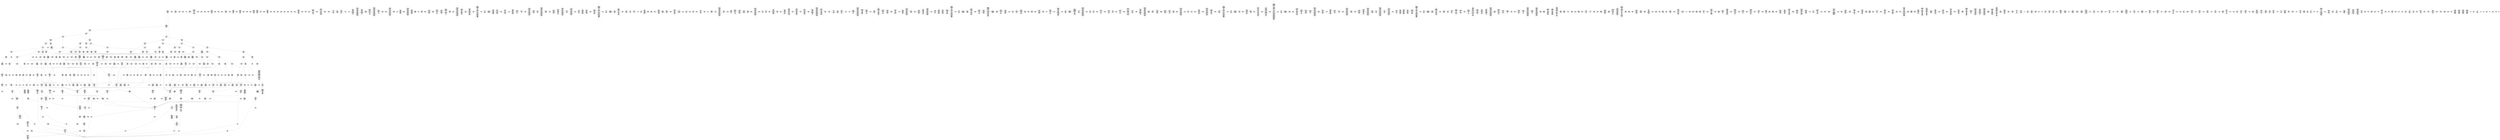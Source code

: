 /* Generated by GvGen v.1.0 (https://www.github.com/stricaud/gvgen) */

digraph G {
compound=true;
   node1 [label="[anywhere]"];
   node2 [label="# 0x0
PUSHX Data
PUSHX Data
MSTORE
PUSHX LogicData
CALLDATASIZE
LT
PUSHX Data
JUMPI
"];
   node3 [label="# 0xd
PUSHX Data
CALLDATALOAD
PUSHX BitData
SHR
PUSHX LogicData
GT
PUSHX Data
JUMPI
"];
   node4 [label="# 0x1e
PUSHX LogicData
GT
PUSHX Data
JUMPI
"];
   node5 [label="# 0x29
PUSHX LogicData
GT
PUSHX Data
JUMPI
"];
   node6 [label="# 0x34
PUSHX LogicData
GT
PUSHX Data
JUMPI
"];
   node7 [label="# 0x3f
PUSHX LogicData
EQ
PUSHX Data
JUMPI
"];
   node8 [label="# 0x4a
PUSHX LogicData
EQ
PUSHX Data
JUMPI
"];
   node9 [label="# 0x55
PUSHX LogicData
EQ
PUSHX Data
JUMPI
"];
   node10 [label="# 0x60
PUSHX LogicData
EQ
PUSHX Data
JUMPI
"];
   node11 [label="# 0x6b
PUSHX Data
REVERT
"];
   node12 [label="# 0x6f
JUMPDEST
PUSHX LogicData
EQ
PUSHX Data
JUMPI
"];
   node13 [label="# 0x7b
PUSHX LogicData
EQ
PUSHX Data
JUMPI
"];
   node14 [label="# 0x86
PUSHX LogicData
EQ
PUSHX Data
JUMPI
"];
   node15 [label="# 0x91
PUSHX LogicData
EQ
PUSHX Data
JUMPI
"];
   node16 [label="# 0x9c
PUSHX Data
REVERT
"];
   node17 [label="# 0xa0
JUMPDEST
PUSHX LogicData
GT
PUSHX Data
JUMPI
"];
   node18 [label="# 0xac
PUSHX LogicData
EQ
PUSHX Data
JUMPI
"];
   node19 [label="# 0xb7
PUSHX LogicData
EQ
PUSHX Data
JUMPI
"];
   node20 [label="# 0xc2
PUSHX LogicData
EQ
PUSHX Data
JUMPI
"];
   node21 [label="# 0xcd
PUSHX LogicData
EQ
PUSHX Data
JUMPI
"];
   node22 [label="# 0xd8
PUSHX Data
REVERT
"];
   node23 [label="# 0xdc
JUMPDEST
PUSHX LogicData
EQ
PUSHX Data
JUMPI
"];
   node24 [label="# 0xe8
PUSHX LogicData
EQ
PUSHX Data
JUMPI
"];
   node25 [label="# 0xf3
PUSHX LogicData
EQ
PUSHX Data
JUMPI
"];
   node26 [label="# 0xfe
PUSHX Data
REVERT
"];
   node27 [label="# 0x102
JUMPDEST
PUSHX LogicData
GT
PUSHX Data
JUMPI
"];
   node28 [label="# 0x10e
PUSHX LogicData
GT
PUSHX Data
JUMPI
"];
   node29 [label="# 0x119
PUSHX LogicData
EQ
PUSHX Data
JUMPI
"];
   node30 [label="# 0x124
PUSHX LogicData
EQ
PUSHX Data
JUMPI
"];
   node31 [label="# 0x12f
PUSHX LogicData
EQ
PUSHX Data
JUMPI
"];
   node32 [label="# 0x13a
PUSHX LogicData
EQ
PUSHX Data
JUMPI
"];
   node33 [label="# 0x145
PUSHX Data
REVERT
"];
   node34 [label="# 0x149
JUMPDEST
PUSHX LogicData
EQ
PUSHX Data
JUMPI
"];
   node35 [label="# 0x155
PUSHX LogicData
EQ
PUSHX Data
JUMPI
"];
   node36 [label="# 0x160
PUSHX LogicData
EQ
PUSHX Data
JUMPI
"];
   node37 [label="# 0x16b
PUSHX LogicData
EQ
PUSHX Data
JUMPI
"];
   node38 [label="# 0x176
PUSHX Data
REVERT
"];
   node39 [label="# 0x17a
JUMPDEST
PUSHX LogicData
GT
PUSHX Data
JUMPI
"];
   node40 [label="# 0x186
PUSHX LogicData
EQ
PUSHX Data
JUMPI
"];
   node41 [label="# 0x191
PUSHX LogicData
EQ
PUSHX Data
JUMPI
"];
   node42 [label="# 0x19c
PUSHX LogicData
EQ
PUSHX Data
JUMPI
"];
   node43 [label="# 0x1a7
PUSHX LogicData
EQ
PUSHX Data
JUMPI
"];
   node44 [label="# 0x1b2
PUSHX Data
REVERT
"];
   node45 [label="# 0x1b6
JUMPDEST
PUSHX LogicData
EQ
PUSHX Data
JUMPI
"];
   node46 [label="# 0x1c2
PUSHX LogicData
EQ
PUSHX Data
JUMPI
"];
   node47 [label="# 0x1cd
PUSHX LogicData
EQ
PUSHX Data
JUMPI
"];
   node48 [label="# 0x1d8
PUSHX Data
REVERT
"];
   node49 [label="# 0x1dc
JUMPDEST
PUSHX LogicData
GT
PUSHX Data
JUMPI
"];
   node50 [label="# 0x1e8
PUSHX LogicData
GT
PUSHX Data
JUMPI
"];
   node51 [label="# 0x1f3
PUSHX LogicData
GT
PUSHX Data
JUMPI
"];
   node52 [label="# 0x1fe
PUSHX LogicData
EQ
PUSHX Data
JUMPI
"];
   node53 [label="# 0x209
PUSHX LogicData
EQ
PUSHX Data
JUMPI
"];
   node54 [label="# 0x214
PUSHX LogicData
EQ
PUSHX Data
JUMPI
"];
   node55 [label="# 0x21f
PUSHX LogicData
EQ
PUSHX Data
JUMPI
"];
   node56 [label="# 0x22a
PUSHX Data
REVERT
"];
   node57 [label="# 0x22e
JUMPDEST
PUSHX LogicData
EQ
PUSHX Data
JUMPI
"];
   node58 [label="# 0x23a
PUSHX LogicData
EQ
PUSHX Data
JUMPI
"];
   node59 [label="# 0x245
PUSHX LogicData
EQ
PUSHX Data
JUMPI
"];
   node60 [label="# 0x250
PUSHX LogicData
EQ
PUSHX Data
JUMPI
"];
   node61 [label="# 0x25b
PUSHX Data
REVERT
"];
   node62 [label="# 0x25f
JUMPDEST
PUSHX LogicData
GT
PUSHX Data
JUMPI
"];
   node63 [label="# 0x26b
PUSHX LogicData
EQ
PUSHX Data
JUMPI
"];
   node64 [label="# 0x276
PUSHX LogicData
EQ
PUSHX Data
JUMPI
"];
   node65 [label="# 0x281
PUSHX LogicData
EQ
PUSHX Data
JUMPI
"];
   node66 [label="# 0x28c
PUSHX LogicData
EQ
PUSHX Data
JUMPI
"];
   node67 [label="# 0x297
PUSHX Data
REVERT
"];
   node68 [label="# 0x29b
JUMPDEST
PUSHX LogicData
EQ
PUSHX Data
JUMPI
"];
   node69 [label="# 0x2a7
PUSHX LogicData
EQ
PUSHX Data
JUMPI
"];
   node70 [label="# 0x2b2
PUSHX LogicData
EQ
PUSHX Data
JUMPI
"];
   node71 [label="# 0x2bd
PUSHX Data
REVERT
"];
   node72 [label="# 0x2c1
JUMPDEST
PUSHX LogicData
GT
PUSHX Data
JUMPI
"];
   node73 [label="# 0x2cd
PUSHX LogicData
GT
PUSHX Data
JUMPI
"];
   node74 [label="# 0x2d8
PUSHX LogicData
EQ
PUSHX Data
JUMPI
"];
   node75 [label="# 0x2e3
PUSHX LogicData
EQ
PUSHX Data
JUMPI
"];
   node76 [label="# 0x2ee
PUSHX LogicData
EQ
PUSHX Data
JUMPI
"];
   node77 [label="# 0x2f9
PUSHX LogicData
EQ
PUSHX Data
JUMPI
"];
   node78 [label="# 0x304
PUSHX Data
REVERT
"];
   node79 [label="# 0x308
JUMPDEST
PUSHX LogicData
EQ
PUSHX Data
JUMPI
"];
   node80 [label="# 0x314
PUSHX LogicData
EQ
PUSHX Data
JUMPI
"];
   node81 [label="# 0x31f
PUSHX LogicData
EQ
PUSHX Data
JUMPI
"];
   node82 [label="# 0x32a
PUSHX Data
REVERT
"];
   node83 [label="# 0x32e
JUMPDEST
PUSHX LogicData
GT
PUSHX Data
JUMPI
"];
   node84 [label="# 0x33a
PUSHX LogicData
EQ
PUSHX Data
JUMPI
"];
   node85 [label="# 0x345
PUSHX LogicData
EQ
PUSHX Data
JUMPI
"];
   node86 [label="# 0x350
PUSHX LogicData
EQ
PUSHX Data
JUMPI
"];
   node87 [label="# 0x35b
PUSHX LogicData
EQ
PUSHX Data
JUMPI
"];
   node88 [label="# 0x366
PUSHX Data
REVERT
"];
   node89 [label="# 0x36a
JUMPDEST
PUSHX LogicData
EQ
PUSHX Data
JUMPI
"];
   node90 [label="# 0x376
PUSHX LogicData
EQ
PUSHX Data
JUMPI
"];
   node91 [label="# 0x381
PUSHX LogicData
EQ
PUSHX Data
JUMPI
"];
   node92 [label="# 0x38c
JUMPDEST
PUSHX Data
REVERT
"];
   node93 [label="# 0x391
JUMPDEST
CALLVALUE
ISZERO
PUSHX Data
JUMPI
"];
   node94 [label="# 0x399
PUSHX Data
REVERT
"];
   node95 [label="# 0x39d
JUMPDEST
PUSHX Data
PUSHX Data
CALLDATASIZE
PUSHX Data
PUSHX Data
JUMP
"];
   node96 [label="# 0x3ac
JUMPDEST
PUSHX Data
JUMP
"];
   node97 [label="# 0x3b1
JUMPDEST
PUSHX MemData
MLOAD
ISZERO
ISZERO
MSTORE
PUSHX ArithData
ADD
"];
   node98 [label="# 0x3bd
JUMPDEST
PUSHX MemData
MLOAD
SUB
RETURN
"];
   node99 [label="# 0x3c6
JUMPDEST
CALLVALUE
ISZERO
PUSHX Data
JUMPI
"];
   node100 [label="# 0x3ce
PUSHX Data
REVERT
"];
   node101 [label="# 0x3d2
JUMPDEST
PUSHX Data
PUSHX Data
JUMP
"];
   node102 [label="# 0x3db
JUMPDEST
PUSHX MemData
MLOAD
PUSHX Data
PUSHX Data
JUMP
"];
   node103 [label="# 0x3e8
JUMPDEST
CALLVALUE
ISZERO
PUSHX Data
JUMPI
"];
   node104 [label="# 0x3f0
PUSHX Data
REVERT
"];
   node105 [label="# 0x3f4
JUMPDEST
PUSHX Data
PUSHX Data
CALLDATASIZE
PUSHX Data
PUSHX Data
JUMP
"];
   node106 [label="# 0x403
JUMPDEST
PUSHX Data
JUMP
"];
   node107 [label="# 0x408
JUMPDEST
PUSHX MemData
MLOAD
PUSHX ArithData
PUSHX BitData
PUSHX BitData
SHL
SUB
AND
MSTORE
PUSHX ArithData
ADD
PUSHX Data
JUMP
"];
   node108 [label="# 0x420
JUMPDEST
CALLVALUE
ISZERO
PUSHX Data
JUMPI
"];
   node109 [label="# 0x428
PUSHX Data
REVERT
"];
   node110 [label="# 0x42c
JUMPDEST
PUSHX Data
PUSHX Data
CALLDATASIZE
PUSHX Data
PUSHX Data
JUMP
"];
   node111 [label="# 0x43b
JUMPDEST
PUSHX Data
JUMP
"];
   node112 [label="# 0x440
JUMPDEST
STOP
"];
   node113 [label="# 0x442
JUMPDEST
CALLVALUE
ISZERO
PUSHX Data
JUMPI
"];
   node114 [label="# 0x44a
PUSHX Data
REVERT
"];
   node115 [label="# 0x44e
JUMPDEST
PUSHX StorData
SLOAD
PUSHX Data
PUSHX Data
DIV
PUSHX BitData
AND
JUMP
"];
   node116 [label="# 0x461
JUMPDEST
CALLVALUE
ISZERO
PUSHX Data
JUMPI
"];
   node117 [label="# 0x469
PUSHX Data
REVERT
"];
   node118 [label="# 0x46d
JUMPDEST
SELFBALANCE
"];
   node119 [label="# 0x470
JUMPDEST
PUSHX MemData
MLOAD
MSTORE
PUSHX ArithData
ADD
PUSHX Data
JUMP
"];
   node120 [label="# 0x47e
JUMPDEST
CALLVALUE
ISZERO
PUSHX Data
JUMPI
"];
   node121 [label="# 0x486
PUSHX Data
REVERT
"];
   node122 [label="# 0x48a
JUMPDEST
PUSHX Data
PUSHX Data
CALLDATASIZE
PUSHX Data
PUSHX Data
JUMP
"];
   node123 [label="# 0x499
JUMPDEST
PUSHX BitData
PUSHX BitData
SHL
JUMP
"];
   node124 [label="# 0x4aa
JUMPDEST
PUSHX MemData
MLOAD
PUSHX ArithData
PUSHX BitData
PUSHX BitData
SHL
SUB
NOT
AND
MSTORE
PUSHX ArithData
ADD
PUSHX Data
JUMP
"];
   node125 [label="# 0x4c3
JUMPDEST
CALLVALUE
ISZERO
PUSHX Data
JUMPI
"];
   node126 [label="# 0x4cb
PUSHX Data
REVERT
"];
   node127 [label="# 0x4cf
JUMPDEST
PUSHX StorData
SLOAD
PUSHX Data
JUMP
"];
   node128 [label="# 0x4d8
JUMPDEST
CALLVALUE
ISZERO
PUSHX Data
JUMPI
"];
   node129 [label="# 0x4e0
PUSHX Data
REVERT
"];
   node130 [label="# 0x4e4
JUMPDEST
PUSHX Data
PUSHX Data
CALLDATASIZE
PUSHX Data
PUSHX Data
JUMP
"];
   node131 [label="# 0x4f3
JUMPDEST
PUSHX Data
JUMP
"];
   node132 [label="# 0x4f8
JUMPDEST
CALLVALUE
ISZERO
PUSHX Data
JUMPI
"];
   node133 [label="# 0x500
PUSHX Data
REVERT
"];
   node134 [label="# 0x504
JUMPDEST
PUSHX Data
PUSHX Data
CALLDATASIZE
PUSHX Data
PUSHX Data
JUMP
"];
   node135 [label="# 0x513
JUMPDEST
PUSHX Data
JUMP
"];
   node136 [label="# 0x518
JUMPDEST
CALLVALUE
ISZERO
PUSHX Data
JUMPI
"];
   node137 [label="# 0x520
PUSHX Data
REVERT
"];
   node138 [label="# 0x524
JUMPDEST
PUSHX Data
PUSHX Data
CALLDATASIZE
PUSHX Data
PUSHX Data
JUMP
"];
   node139 [label="# 0x533
JUMPDEST
PUSHX Data
JUMP
"];
   node140 [label="# 0x538
JUMPDEST
CALLVALUE
ISZERO
PUSHX Data
JUMPI
"];
   node141 [label="# 0x540
PUSHX Data
REVERT
"];
   node142 [label="# 0x544
JUMPDEST
PUSHX Data
PUSHX Data
CALLDATASIZE
PUSHX Data
PUSHX Data
JUMP
"];
   node143 [label="# 0x553
JUMPDEST
PUSHX Data
JUMP
"];
   node144 [label="# 0x558
JUMPDEST
CALLVALUE
ISZERO
PUSHX Data
JUMPI
"];
   node145 [label="# 0x560
PUSHX Data
REVERT
"];
   node146 [label="# 0x564
JUMPDEST
PUSHX Data
PUSHX Data
JUMP
"];
   node147 [label="# 0x56d
JUMPDEST
CALLVALUE
ISZERO
PUSHX Data
JUMPI
"];
   node148 [label="# 0x575
PUSHX Data
REVERT
"];
   node149 [label="# 0x579
JUMPDEST
PUSHX Data
PUSHX Data
CALLDATASIZE
PUSHX Data
PUSHX Data
JUMP
"];
   node150 [label="# 0x588
JUMPDEST
PUSHX Data
PUSHX Data
MSTORE
PUSHX Data
MSTORE
PUSHX Data
SHA3
SLOAD
JUMP
"];
   node151 [label="# 0x59a
JUMPDEST
PUSHX Data
PUSHX Data
CALLDATASIZE
PUSHX Data
PUSHX Data
JUMP
"];
   node152 [label="# 0x5a8
JUMPDEST
PUSHX Data
JUMP
"];
   node153 [label="# 0x5ad
JUMPDEST
CALLVALUE
ISZERO
PUSHX Data
JUMPI
"];
   node154 [label="# 0x5b5
PUSHX Data
REVERT
"];
   node155 [label="# 0x5b9
JUMPDEST
PUSHX Data
PUSHX Data
JUMP
"];
   node156 [label="# 0x5c2
JUMPDEST
CALLVALUE
ISZERO
PUSHX Data
JUMPI
"];
   node157 [label="# 0x5ca
PUSHX Data
REVERT
"];
   node158 [label="# 0x5ce
JUMPDEST
PUSHX Data
PUSHX Data
CALLDATASIZE
PUSHX Data
PUSHX Data
JUMP
"];
   node159 [label="# 0x5dd
JUMPDEST
PUSHX Data
JUMP
"];
   node160 [label="# 0x5e2
JUMPDEST
CALLVALUE
ISZERO
PUSHX Data
JUMPI
"];
   node161 [label="# 0x5ea
PUSHX Data
REVERT
"];
   node162 [label="# 0x5ee
JUMPDEST
PUSHX Data
PUSHX Data
CALLDATASIZE
PUSHX Data
PUSHX Data
JUMP
"];
   node163 [label="# 0x5fd
JUMPDEST
PUSHX Data
JUMP
"];
   node164 [label="# 0x602
JUMPDEST
PUSHX MemData
MLOAD
PUSHX Data
PUSHX Data
JUMP
"];
   node165 [label="# 0x60f
JUMPDEST
CALLVALUE
ISZERO
PUSHX Data
JUMPI
"];
   node166 [label="# 0x617
PUSHX Data
REVERT
"];
   node167 [label="# 0x61b
JUMPDEST
PUSHX Data
PUSHX StorData
SLOAD
JUMP
"];
   node168 [label="# 0x625
JUMPDEST
CALLVALUE
ISZERO
PUSHX Data
JUMPI
"];
   node169 [label="# 0x62d
PUSHX Data
REVERT
"];
   node170 [label="# 0x631
JUMPDEST
PUSHX StorData
SLOAD
PUSHX Data
PUSHX BitData
AND
JUMP
"];
   node171 [label="# 0x63f
JUMPDEST
CALLVALUE
ISZERO
PUSHX Data
JUMPI
"];
   node172 [label="# 0x647
PUSHX Data
REVERT
"];
   node173 [label="# 0x64b
JUMPDEST
PUSHX Data
PUSHX Data
JUMP
"];
   node174 [label="# 0x654
JUMPDEST
CALLVALUE
ISZERO
PUSHX Data
JUMPI
"];
   node175 [label="# 0x65c
PUSHX Data
REVERT
"];
   node176 [label="# 0x660
JUMPDEST
PUSHX Data
PUSHX Data
CALLDATASIZE
PUSHX Data
PUSHX Data
JUMP
"];
   node177 [label="# 0x66f
JUMPDEST
PUSHX Data
JUMP
"];
   node178 [label="# 0x674
JUMPDEST
CALLVALUE
ISZERO
PUSHX Data
JUMPI
"];
   node179 [label="# 0x67c
PUSHX Data
REVERT
"];
   node180 [label="# 0x680
JUMPDEST
PUSHX StorData
SLOAD
PUSHX Data
PUSHX ArithData
PUSHX BitData
PUSHX BitData
SHL
SUB
AND
JUMP
"];
   node181 [label="# 0x694
JUMPDEST
CALLVALUE
ISZERO
PUSHX Data
JUMPI
"];
   node182 [label="# 0x69c
PUSHX Data
REVERT
"];
   node183 [label="# 0x6a0
JUMPDEST
PUSHX Data
PUSHX Data
CALLDATASIZE
PUSHX Data
PUSHX Data
JUMP
"];
   node184 [label="# 0x6af
JUMPDEST
PUSHX Data
PUSHX Data
MSTORE
PUSHX Data
MSTORE
PUSHX Data
SHA3
SLOAD
JUMP
"];
   node185 [label="# 0x6c1
JUMPDEST
CALLVALUE
ISZERO
PUSHX Data
JUMPI
"];
   node186 [label="# 0x6c9
PUSHX Data
REVERT
"];
   node187 [label="# 0x6cd
JUMPDEST
PUSHX Data
PUSHX Data
CALLDATASIZE
PUSHX Data
PUSHX Data
JUMP
"];
   node188 [label="# 0x6dc
JUMPDEST
PUSHX Data
JUMP
"];
   node189 [label="# 0x6e1
JUMPDEST
CALLVALUE
ISZERO
PUSHX Data
JUMPI
"];
   node190 [label="# 0x6e9
PUSHX Data
REVERT
"];
   node191 [label="# 0x6ed
JUMPDEST
PUSHX Data
PUSHX Data
CALLDATASIZE
PUSHX Data
PUSHX Data
JUMP
"];
   node192 [label="# 0x6fc
JUMPDEST
PUSHX Data
PUSHX Data
MSTORE
PUSHX Data
MSTORE
PUSHX Data
SHA3
SLOAD
JUMP
"];
   node193 [label="# 0x70e
JUMPDEST
CALLVALUE
ISZERO
PUSHX Data
JUMPI
"];
   node194 [label="# 0x716
PUSHX Data
REVERT
"];
   node195 [label="# 0x71a
JUMPDEST
PUSHX Data
PUSHX Data
CALLDATASIZE
PUSHX Data
PUSHX Data
JUMP
"];
   node196 [label="# 0x729
JUMPDEST
PUSHX Data
JUMP
"];
   node197 [label="# 0x72e
JUMPDEST
CALLVALUE
ISZERO
PUSHX Data
JUMPI
"];
   node198 [label="# 0x736
PUSHX Data
REVERT
"];
   node199 [label="# 0x73a
JUMPDEST
PUSHX Data
PUSHX Data
JUMP
"];
   node200 [label="# 0x743
JUMPDEST
CALLVALUE
ISZERO
PUSHX Data
JUMPI
"];
   node201 [label="# 0x74b
PUSHX Data
REVERT
"];
   node202 [label="# 0x74f
JUMPDEST
PUSHX Data
PUSHX Data
CALLDATASIZE
PUSHX Data
PUSHX Data
JUMP
"];
   node203 [label="# 0x75e
JUMPDEST
PUSHX Data
JUMP
"];
   node204 [label="# 0x763
JUMPDEST
CALLVALUE
ISZERO
PUSHX Data
JUMPI
"];
   node205 [label="# 0x76b
PUSHX Data
REVERT
"];
   node206 [label="# 0x76f
JUMPDEST
PUSHX Data
PUSHX Data
JUMP
"];
   node207 [label="# 0x778
JUMPDEST
CALLVALUE
ISZERO
PUSHX Data
JUMPI
"];
   node208 [label="# 0x780
PUSHX Data
REVERT
"];
   node209 [label="# 0x784
JUMPDEST
PUSHX Data
PUSHX Data
JUMP
"];
   node210 [label="# 0x78d
JUMPDEST
CALLVALUE
ISZERO
PUSHX Data
JUMPI
"];
   node211 [label="# 0x795
PUSHX Data
REVERT
"];
   node212 [label="# 0x799
JUMPDEST
PUSHX Data
PUSHX Data
CALLDATASIZE
PUSHX Data
PUSHX Data
JUMP
"];
   node213 [label="# 0x7a8
JUMPDEST
PUSHX Data
JUMP
"];
   node214 [label="# 0x7ad
JUMPDEST
CALLVALUE
ISZERO
PUSHX Data
JUMPI
"];
   node215 [label="# 0x7b5
PUSHX Data
REVERT
"];
   node216 [label="# 0x7b9
JUMPDEST
PUSHX Data
PUSHX Data
JUMP
"];
   node217 [label="# 0x7c2
JUMPDEST
CALLVALUE
ISZERO
PUSHX Data
JUMPI
"];
   node218 [label="# 0x7ca
PUSHX Data
REVERT
"];
   node219 [label="# 0x7ce
JUMPDEST
PUSHX Data
PUSHX Data
CALLDATASIZE
PUSHX Data
PUSHX Data
JUMP
"];
   node220 [label="# 0x7dd
JUMPDEST
PUSHX Data
PUSHX Data
MSTORE
PUSHX Data
MSTORE
PUSHX Data
SHA3
SLOAD
JUMP
"];
   node221 [label="# 0x7ef
JUMPDEST
CALLVALUE
ISZERO
PUSHX Data
JUMPI
"];
   node222 [label="# 0x7f7
PUSHX Data
REVERT
"];
   node223 [label="# 0x7fb
JUMPDEST
PUSHX Data
PUSHX Data
CALLDATASIZE
PUSHX Data
PUSHX Data
JUMP
"];
   node224 [label="# 0x80a
JUMPDEST
PUSHX Data
PUSHX Data
MSTORE
PUSHX Data
MSTORE
PUSHX Data
SHA3
SLOAD
JUMP
"];
   node225 [label="# 0x81c
JUMPDEST
PUSHX Data
PUSHX Data
CALLDATASIZE
PUSHX Data
PUSHX Data
JUMP
"];
   node226 [label="# 0x82a
JUMPDEST
PUSHX Data
JUMP
"];
   node227 [label="# 0x82f
JUMPDEST
CALLVALUE
ISZERO
PUSHX Data
JUMPI
"];
   node228 [label="# 0x837
PUSHX Data
REVERT
"];
   node229 [label="# 0x83b
JUMPDEST
PUSHX StorData
SLOAD
PUSHX ArithData
PUSHX BitData
PUSHX BitData
SHL
SUB
AND
PUSHX Data
JUMP
"];
   node230 [label="# 0x84d
JUMPDEST
CALLVALUE
ISZERO
PUSHX Data
JUMPI
"];
   node231 [label="# 0x855
PUSHX Data
REVERT
"];
   node232 [label="# 0x859
JUMPDEST
PUSHX Data
PUSHX Data
CALLDATASIZE
PUSHX Data
PUSHX Data
JUMP
"];
   node233 [label="# 0x868
JUMPDEST
PUSHX Data
JUMP
"];
   node234 [label="# 0x86d
JUMPDEST
CALLVALUE
ISZERO
PUSHX Data
JUMPI
"];
   node235 [label="# 0x875
PUSHX Data
REVERT
"];
   node236 [label="# 0x879
JUMPDEST
PUSHX Data
PUSHX Data
JUMP
"];
   node237 [label="# 0x882
JUMPDEST
CALLVALUE
ISZERO
PUSHX Data
JUMPI
"];
   node238 [label="# 0x88a
PUSHX Data
REVERT
"];
   node239 [label="# 0x88e
JUMPDEST
PUSHX Data
PUSHX Data
CALLDATASIZE
PUSHX Data
PUSHX Data
JUMP
"];
   node240 [label="# 0x89d
JUMPDEST
PUSHX Data
PUSHX Data
MSTORE
PUSHX Data
MSTORE
PUSHX Data
SHA3
SLOAD
JUMP
"];
   node241 [label="# 0x8af
JUMPDEST
PUSHX Data
PUSHX Data
CALLDATASIZE
PUSHX Data
PUSHX Data
JUMP
"];
   node242 [label="# 0x8bd
JUMPDEST
PUSHX Data
JUMP
"];
   node243 [label="# 0x8c2
JUMPDEST
CALLVALUE
ISZERO
PUSHX Data
JUMPI
"];
   node244 [label="# 0x8ca
PUSHX Data
REVERT
"];
   node245 [label="# 0x8ce
JUMPDEST
PUSHX Data
PUSHX StorData
SLOAD
JUMP
"];
   node246 [label="# 0x8d8
JUMPDEST
CALLVALUE
ISZERO
PUSHX Data
JUMPI
"];
   node247 [label="# 0x8e0
PUSHX Data
REVERT
"];
   node248 [label="# 0x8e4
JUMPDEST
PUSHX Data
PUSHX Data
CALLDATASIZE
PUSHX Data
PUSHX Data
JUMP
"];
   node249 [label="# 0x8f3
JUMPDEST
PUSHX Data
JUMP
"];
   node250 [label="# 0x8f8
JUMPDEST
CALLVALUE
ISZERO
PUSHX Data
JUMPI
"];
   node251 [label="# 0x900
PUSHX Data
REVERT
"];
   node252 [label="# 0x904
JUMPDEST
PUSHX Data
PUSHX Data
CALLDATASIZE
PUSHX Data
PUSHX Data
JUMP
"];
   node253 [label="# 0x913
JUMPDEST
PUSHX Data
JUMP
"];
   node254 [label="# 0x918
JUMPDEST
CALLVALUE
ISZERO
PUSHX Data
JUMPI
"];
   node255 [label="# 0x920
PUSHX Data
REVERT
"];
   node256 [label="# 0x924
JUMPDEST
PUSHX StorData
SLOAD
PUSHX Data
PUSHX Data
DIV
PUSHX BitData
AND
JUMP
"];
   node257 [label="# 0x938
JUMPDEST
CALLVALUE
ISZERO
PUSHX Data
JUMPI
"];
   node258 [label="# 0x940
PUSHX Data
REVERT
"];
   node259 [label="# 0x944
JUMPDEST
PUSHX Data
PUSHX Data
CALLDATASIZE
PUSHX Data
PUSHX Data
JUMP
"];
   node260 [label="# 0x953
JUMPDEST
PUSHX Data
JUMP
"];
   node261 [label="# 0x958
JUMPDEST
CALLVALUE
ISZERO
PUSHX Data
JUMPI
"];
   node262 [label="# 0x960
PUSHX Data
REVERT
"];
   node263 [label="# 0x964
JUMPDEST
PUSHX Data
PUSHX Data
CALLDATASIZE
PUSHX Data
PUSHX Data
JUMP
"];
   node264 [label="# 0x973
JUMPDEST
PUSHX Data
JUMP
"];
   node265 [label="# 0x978
JUMPDEST
CALLVALUE
ISZERO
PUSHX Data
JUMPI
"];
   node266 [label="# 0x980
PUSHX Data
REVERT
"];
   node267 [label="# 0x984
JUMPDEST
PUSHX Data
PUSHX StorData
SLOAD
JUMP
"];
   node268 [label="# 0x98e
JUMPDEST
PUSHX Data
PUSHX Data
CALLDATASIZE
PUSHX Data
PUSHX Data
JUMP
"];
   node269 [label="# 0x99c
JUMPDEST
PUSHX Data
JUMP
"];
   node270 [label="# 0x9a1
JUMPDEST
CALLVALUE
ISZERO
PUSHX Data
JUMPI
"];
   node271 [label="# 0x9a9
PUSHX Data
REVERT
"];
   node272 [label="# 0x9ad
JUMPDEST
PUSHX Data
PUSHX Data
JUMP
"];
   node273 [label="# 0x9b6
JUMPDEST
CALLVALUE
ISZERO
PUSHX Data
JUMPI
"];
   node274 [label="# 0x9be
PUSHX Data
REVERT
"];
   node275 [label="# 0x9c2
JUMPDEST
PUSHX Data
PUSHX Data
CALLDATASIZE
PUSHX Data
PUSHX Data
JUMP
"];
   node276 [label="# 0x9d1
JUMPDEST
PUSHX Data
JUMP
"];
   node277 [label="# 0x9d6
JUMPDEST
CALLVALUE
ISZERO
PUSHX Data
JUMPI
"];
   node278 [label="# 0x9de
PUSHX Data
REVERT
"];
   node279 [label="# 0x9e2
JUMPDEST
PUSHX Data
PUSHX StorData
SLOAD
JUMP
"];
   node280 [label="# 0x9ec
JUMPDEST
CALLVALUE
ISZERO
PUSHX Data
JUMPI
"];
   node281 [label="# 0x9f4
PUSHX Data
REVERT
"];
   node282 [label="# 0x9f8
JUMPDEST
PUSHX Data
PUSHX Data
CALLDATASIZE
PUSHX Data
PUSHX Data
JUMP
"];
   node283 [label="# 0xa07
JUMPDEST
PUSHX Data
JUMP
"];
   node284 [label="# 0xa0c
JUMPDEST
CALLVALUE
ISZERO
PUSHX Data
JUMPI
"];
   node285 [label="# 0xa14
PUSHX Data
REVERT
"];
   node286 [label="# 0xa18
JUMPDEST
PUSHX Data
PUSHX StorData
SLOAD
JUMP
"];
   node287 [label="# 0xa22
JUMPDEST
CALLVALUE
ISZERO
PUSHX Data
JUMPI
"];
   node288 [label="# 0xa2a
PUSHX Data
REVERT
"];
   node289 [label="# 0xa2e
JUMPDEST
PUSHX Data
PUSHX Data
CALLDATASIZE
PUSHX Data
PUSHX Data
JUMP
"];
   node290 [label="# 0xa3d
JUMPDEST
PUSHX Data
PUSHX Data
MSTORE
PUSHX Data
MSTORE
PUSHX Data
SHA3
SLOAD
PUSHX BitData
AND
JUMP
"];
   node291 [label="# 0xa52
JUMPDEST
CALLVALUE
ISZERO
PUSHX Data
JUMPI
"];
   node292 [label="# 0xa5a
PUSHX Data
REVERT
"];
   node293 [label="# 0xa5e
JUMPDEST
PUSHX Data
PUSHX Data
CALLDATASIZE
PUSHX Data
PUSHX Data
JUMP
"];
   node294 [label="# 0xa6d
JUMPDEST
PUSHX Data
JUMP
"];
   node295 [label="# 0xa72
JUMPDEST
CALLVALUE
ISZERO
PUSHX Data
JUMPI
"];
   node296 [label="# 0xa7a
PUSHX Data
REVERT
"];
   node297 [label="# 0xa7e
JUMPDEST
PUSHX Data
PUSHX Data
CALLDATASIZE
PUSHX Data
PUSHX Data
JUMP
"];
   node298 [label="# 0xa8d
JUMPDEST
PUSHX Data
JUMP
"];
   node299 [label="# 0xa92
JUMPDEST
PUSHX Data
PUSHX Data
CALLDATASIZE
PUSHX Data
PUSHX Data
JUMP
"];
   node300 [label="# 0xaa0
JUMPDEST
PUSHX Data
JUMP
"];
   node301 [label="# 0xaa5
JUMPDEST
CALLVALUE
ISZERO
PUSHX Data
JUMPI
"];
   node302 [label="# 0xaad
PUSHX Data
REVERT
"];
   node303 [label="# 0xab1
JUMPDEST
PUSHX Data
PUSHX Data
JUMP
"];
   node304 [label="# 0xaba
JUMPDEST
PUSHX Data
PUSHX ArithData
PUSHX BitData
PUSHX BitData
SHL
SUB
NOT
AND
PUSHX BitData
PUSHX BitData
SHL
EQ
PUSHX Data
JUMPI
"];
   node305 [label="# 0xad6
PUSHX Data
PUSHX Data
JUMP
"];
   node306 [label="# 0xadf
JUMPDEST
JUMP
"];
   node307 [label="# 0xae5
JUMPDEST
PUSHX Data
PUSHX StorData
SLOAD
PUSHX Data
PUSHX Data
JUMP
"];
   node308 [label="# 0xaf4
JUMPDEST
PUSHX ArithData
ADD
PUSHX ArithData
DIV
MUL
PUSHX ArithData
ADD
PUSHX MemData
MLOAD
ADD
PUSHX Data
MSTORE
MSTORE
PUSHX ArithData
ADD
SLOAD
PUSHX Data
PUSHX Data
JUMP
"];
   node309 [label="# 0xb20
JUMPDEST
ISZERO
PUSHX Data
JUMPI
"];
   node310 [label="# 0xb27
PUSHX LogicData
LT
PUSHX Data
JUMPI
"];
   node311 [label="# 0xb2f
PUSHX ArithData
SLOAD
DIV
MUL
MSTORE
PUSHX ArithData
ADD
PUSHX Data
JUMP
"];
   node312 [label="# 0xb42
JUMPDEST
ADD
PUSHX Data
MSTORE
PUSHX Data
PUSHX Data
SHA3
"];
   node313 [label="# 0xb50
JUMPDEST
SLOAD
MSTORE
PUSHX ArithData
ADD
PUSHX ArithData
ADD
GT
PUSHX Data
JUMPI
"];
   node314 [label="# 0xb64
SUB
PUSHX BitData
AND
ADD
"];
   node315 [label="# 0xb6d
JUMPDEST
JUMP
"];
   node316 [label="# 0xb77
JUMPDEST
PUSHX Data
MSTORE
PUSHX Data
PUSHX Data
MSTORE
PUSHX Data
SHA3
SLOAD
PUSHX ArithData
PUSHX BitData
PUSHX BitData
SHL
SUB
AND
PUSHX Data
JUMPI
"];
   node317 [label="# 0xb94
PUSHX MemData
MLOAD
PUSHX BitData
PUSHX BitData
SHL
MSTORE
PUSHX Data
PUSHX ArithData
ADD
MSTORE
PUSHX Data
PUSHX ArithData
ADD
MSTORE
PUSHX Data
PUSHX ArithData
ADD
MSTORE
PUSHX BitData
PUSHX BitData
SHL
PUSHX ArithData
ADD
MSTORE
PUSHX ArithData
ADD
"];
   node318 [label="# 0xbec
JUMPDEST
PUSHX MemData
MLOAD
SUB
REVERT
"];
   node319 [label="# 0xbf5
JUMPDEST
PUSHX Data
MSTORE
PUSHX Data
PUSHX Data
MSTORE
PUSHX Data
SHA3
SLOAD
PUSHX ArithData
PUSHX BitData
PUSHX BitData
SHL
SUB
AND
JUMP
"];
   node320 [label="# 0xc11
JUMPDEST
PUSHX Data
PUSHX Data
PUSHX Data
JUMP
"];
   node321 [label="# 0xc1c
JUMPDEST
PUSHX ArithData
PUSHX BitData
PUSHX BitData
SHL
SUB
AND
PUSHX ArithData
PUSHX BitData
PUSHX BitData
SHL
SUB
AND
EQ
ISZERO
PUSHX Data
JUMPI
"];
   node322 [label="# 0xc39
PUSHX MemData
MLOAD
PUSHX BitData
PUSHX BitData
SHL
MSTORE
PUSHX Data
PUSHX ArithData
ADD
MSTORE
PUSHX Data
PUSHX ArithData
ADD
MSTORE
PUSHX Data
PUSHX ArithData
ADD
MSTORE
PUSHX BitData
PUSHX BitData
SHL
PUSHX ArithData
ADD
MSTORE
PUSHX ArithData
ADD
PUSHX Data
JUMP
"];
   node323 [label="# 0xc8a
JUMPDEST
CALLER
PUSHX ArithData
PUSHX BitData
PUSHX BitData
SHL
SUB
AND
EQ
PUSHX Data
JUMPI
"];
   node324 [label="# 0xc9c
PUSHX Data
CALLER
PUSHX Data
JUMP
"];
   node325 [label="# 0xca6
JUMPDEST
PUSHX Data
JUMPI
"];
   node326 [label="# 0xcab
PUSHX MemData
MLOAD
PUSHX BitData
PUSHX BitData
SHL
MSTORE
PUSHX Data
PUSHX ArithData
ADD
MSTORE
PUSHX Data
PUSHX ArithData
ADD
MSTORE
PUSHX Data
PUSHX ArithData
ADD
MSTORE
PUSHX Data
PUSHX ArithData
ADD
MSTORE
PUSHX ArithData
ADD
PUSHX Data
JUMP
"];
   node327 [label="# 0xd18
JUMPDEST
PUSHX Data
PUSHX Data
JUMP
"];
   node328 [label="# 0xd22
JUMPDEST
JUMP
"];
   node329 [label="# 0xd27
JUMPDEST
CALLER
PUSHX Data
MSTORE
PUSHX Data
PUSHX Data
MSTORE
PUSHX Data
SHA3
PUSHX Data
PUSHX Data
JUMP
"];
   node330 [label="# 0xd40
JUMPDEST
PUSHX Data
JUMPI
"];
   node331 [label="# 0xd45
PUSHX MemData
MLOAD
PUSHX BitData
PUSHX BitData
SHL
MSTORE
PUSHX Data
PUSHX ArithData
ADD
MSTORE
PUSHX Data
PUSHX ArithData
ADD
MSTORE
PUSHX BitData
PUSHX BitData
SHL
PUSHX ArithData
ADD
MSTORE
PUSHX ArithData
ADD
PUSHX Data
JUMP
"];
   node332 [label="# 0xd82
JUMPDEST
PUSHX Data
MSTORE
PUSHX Data
PUSHX Data
MSTORE
PUSHX Data
SHA3
SLOAD
PUSHX Data
TIMESTAMP
PUSHX Data
JUMP
"];
   node333 [label="# 0xd9d
JUMPDEST
PUSHX Data
PUSHX Data
PUSHX Data
JUMP
"];
   node334 [label="# 0xdac
JUMPDEST
JUMP
"];
   node335 [label="# 0xdb4
JUMPDEST
PUSHX Data
CALLER
PUSHX Data
JUMP
"];
   node336 [label="# 0xdbe
JUMPDEST
PUSHX Data
JUMPI
"];
   node337 [label="# 0xdc3
PUSHX MemData
MLOAD
PUSHX BitData
PUSHX BitData
SHL
MSTORE
PUSHX ArithData
ADD
PUSHX Data
PUSHX Data
JUMP
"];
   node338 [label="# 0xdda
JUMPDEST
PUSHX Data
PUSHX Data
JUMP
"];
   node339 [label="# 0xde5
JUMPDEST
PUSHX StorData
SLOAD
PUSHX ArithData
PUSHX BitData
PUSHX BitData
SHL
SUB
AND
CALLER
EQ
PUSHX Data
JUMPI
"];
   node340 [label="# 0xdf8
PUSHX MemData
MLOAD
PUSHX BitData
PUSHX BitData
SHL
MSTORE
PUSHX ArithData
ADD
PUSHX Data
PUSHX Data
JUMP
"];
   node341 [label="# 0xe0f
JUMPDEST
PUSHX StorData
SLOAD
PUSHX ArithData
PUSHX BitData
PUSHX BitData
SHL
SUB
NOT
AND
PUSHX ArithData
PUSHX BitData
PUSHX BitData
SHL
SUB
AND
OR
SSTORE
JUMP
"];
   node342 [label="# 0xe31
JUMPDEST
PUSHX Data
PUSHX Data
PUSHX Data
JUMP
"];
   node343 [label="# 0xe3c
JUMPDEST
LT
PUSHX Data
JUMPI
"];
   node344 [label="# 0xe43
PUSHX MemData
MLOAD
PUSHX BitData
PUSHX BitData
SHL
MSTORE
PUSHX Data
PUSHX ArithData
ADD
MSTORE
PUSHX Data
PUSHX ArithData
ADD
MSTORE
PUSHX Data
PUSHX ArithData
ADD
MSTORE
PUSHX BitData
PUSHX BitData
SHL
PUSHX ArithData
ADD
MSTORE
PUSHX ArithData
ADD
PUSHX Data
JUMP
"];
   node345 [label="# 0xe9e
JUMPDEST
PUSHX ArithData
PUSHX BitData
PUSHX BitData
SHL
SUB
AND
PUSHX Data
MSTORE
PUSHX Data
PUSHX Data
MSTORE
PUSHX Data
SHA3
MSTORE
MSTORE
SHA3
SLOAD
JUMP
"];
   node346 [label="# 0xec7
JUMPDEST
PUSHX Data
"];
   node347 [label="# 0xeca
JUMPDEST
CALLER
PUSHX Data
MSTORE
PUSHX Data
PUSHX Data
MSTORE
PUSHX Data
SHA3
PUSHX Data
PUSHX Data
JUMP
"];
   node348 [label="# 0xee2
JUMPDEST
LT
ISZERO
PUSHX Data
JUMPI
"];
   node349 [label="# 0xeea
PUSHX StorData
SLOAD
CALLER
PUSHX Data
MSTORE
PUSHX Data
PUSHX Data
MSTORE
PUSHX Data
SHA3
PUSHX ArithData
PUSHX BitData
PUSHX BitData
SHL
SUB
AND
PUSHX Data
PUSHX Data
PUSHX Data
PUSHX Data
JUMP
"];
   node350 [label="# 0xf1c
JUMPDEST
PUSHX Data
JUMP
"];
   node351 [label="# 0xf21
JUMPDEST
PUSHX MemData
MLOAD
PUSHX ArithData
PUSHX BitData
PUSHX BitData
SHL
SUB
NOT
PUSHX BitData
SHL
AND
MSTORE
PUSHX ArithData
PUSHX BitData
PUSHX BitData
SHL
SUB
AND
PUSHX ArithData
ADD
MSTORE
PUSHX ArithData
ADD
MSTORE
PUSHX ArithData
ADD
PUSHX Data
PUSHX MemData
MLOAD
SUB
PUSHX Data
EXTCODESIZE
ISZERO
ISZERO
PUSHX Data
JUMPI
"];
   node352 [label="# 0xf63
PUSHX Data
REVERT
"];
   node353 [label="# 0xf67
JUMPDEST
GAS
CALL
ISZERO
ISZERO
PUSHX Data
JUMPI
"];
   node354 [label="# 0xf72
RETURNDATASIZE
PUSHX Data
RETURNDATACOPY
RETURNDATASIZE
PUSHX Data
REVERT
"];
   node355 [label="# 0xf7b
JUMPDEST
CALLER
PUSHX Data
MSTORE
PUSHX Data
PUSHX Data
MSTORE
PUSHX Data
SHA3
TIMESTAMP
PUSHX Data
PUSHX Data
PUSHX Data
JUMP
"];
   node356 [label="# 0xf9d
JUMPDEST
MSTORE
PUSHX ArithData
ADD
MSTORE
PUSHX ArithData
ADD
PUSHX Data
SHA3
SSTORE
PUSHX Data
PUSHX Data
JUMP
"];
   node357 [label="# 0xfb8
JUMPDEST
PUSHX Data
JUMP
"];
   node358 [label="# 0xfc0
JUMPDEST
JUMP
"];
   node359 [label="# 0xfc3
JUMPDEST
PUSHX StorData
SLOAD
PUSHX Data
DIV
PUSHX BitData
AND
ISZERO
ISZERO
PUSHX LogicData
EQ
PUSHX Data
JUMPI
"];
   node360 [label="# 0xfd9
PUSHX Data
REVERT
"];
   node361 [label="# 0xfdd
JUMPDEST
CALLER
PUSHX Data
MSTORE
PUSHX Data
PUSHX Data
MSTORE
PUSHX Data
SHA3
SLOAD
PUSHX Data
PUSHX BitData
AND
PUSHX Data
JUMP
"];
   node362 [label="# 0xffa
JUMPDEST
PUSHX LogicData
PUSHX BitData
AND
LT
ISZERO
ISZERO
PUSHX Data
JUMPI
"];
   node363 [label="# 0x100b
PUSHX StorData
SLOAD
PUSHX BitData
AND
GT
ISZERO
"];
   node364 [label="# 0x1015
JUMPDEST
PUSHX Data
JUMPI
"];
   node365 [label="# 0x101a
PUSHX MemData
MLOAD
PUSHX BitData
PUSHX BitData
SHL
MSTORE
PUSHX Data
PUSHX ArithData
ADD
MSTORE
PUSHX Data
PUSHX ArithData
ADD
MSTORE
PUSHX BitData
PUSHX BitData
SHL
PUSHX ArithData
ADD
MSTORE
PUSHX ArithData
ADD
PUSHX Data
JUMP
"];
   node366 [label="# 0x1059
JUMPDEST
PUSHX BitData
AND
PUSHX StorData
SLOAD
PUSHX Data
PUSHX Data
JUMP
"];
   node367 [label="# 0x106a
JUMPDEST
CALLVALUE
LT
ISZERO
PUSHX Data
JUMPI
"];
   node368 [label="# 0x1072
PUSHX MemData
MLOAD
PUSHX BitData
PUSHX BitData
SHL
MSTORE
PUSHX Data
PUSHX ArithData
ADD
MSTORE
PUSHX Data
PUSHX ArithData
ADD
MSTORE
PUSHX Data
PUSHX ArithData
ADD
MSTORE
PUSHX BitData
PUSHX BitData
SHL
PUSHX ArithData
ADD
MSTORE
PUSHX ArithData
ADD
PUSHX Data
JUMP
"];
   node369 [label="# 0x10c7
JUMPDEST
PUSHX StorData
SLOAD
PUSHX Data
PUSHX Data
JUMP
"];
   node370 [label="# 0x10d2
JUMPDEST
LT
PUSHX Data
JUMPI
"];
   node371 [label="# 0x10d8
PUSHX MemData
MLOAD
PUSHX BitData
PUSHX BitData
SHL
MSTORE
PUSHX ArithData
ADD
PUSHX Data
PUSHX Data
JUMP
"];
   node372 [label="# 0x10ef
JUMPDEST
PUSHX StorData
SLOAD
CALLER
PUSHX Data
MSTORE
PUSHX Data
PUSHX Data
MSTORE
PUSHX Data
SHA3
SLOAD
GT
ISZERO
PUSHX Data
JUMPI
"];
   node373 [label="# 0x1109
PUSHX MemData
MLOAD
PUSHX BitData
PUSHX BitData
SHL
MSTORE
PUSHX Data
PUSHX ArithData
ADD
MSTORE
PUSHX Data
PUSHX ArithData
ADD
MSTORE
PUSHX BitData
PUSHX BitData
SHL
PUSHX ArithData
ADD
MSTORE
PUSHX ArithData
ADD
PUSHX Data
JUMP
"];
   node374 [label="# 0x114b
JUMPDEST
PUSHX StorData
SLOAD
GT
ISZERO
PUSHX Data
JUMPI
"];
   node375 [label="# 0x1156
PUSHX MemData
MLOAD
PUSHX BitData
PUSHX BitData
SHL
MSTORE
PUSHX Data
PUSHX ArithData
ADD
MSTORE
PUSHX Data
PUSHX ArithData
ADD
MSTORE
PUSHX Data
PUSHX ArithData
ADD
MSTORE
PUSHX ArithData
ADD
PUSHX Data
JUMP
"];
   node376 [label="# 0x119d
JUMPDEST
PUSHX Data
"];
   node377 [label="# 0x11a0
JUMPDEST
PUSHX BitData
AND
PUSHX BitData
AND
LT
ISZERO
PUSHX Data
JUMPI
"];
   node378 [label="# 0x11af
CALLER
PUSHX Data
MSTORE
PUSHX Data
PUSHX Data
MSTORE
PUSHX Data
SHA3
SLOAD
PUSHX Data
PUSHX Data
PUSHX Data
JUMP
"];
   node379 [label="# 0x11ce
JUMPDEST
SSTORE
PUSHX StorData
SLOAD
PUSHX ArithData
ADD
SSTORE
PUSHX Data
CALLER
PUSHX Data
PUSHX Data
JUMP
"];
   node380 [label="# 0x11e8
JUMPDEST
PUSHX Data
JUMP
"];
   node381 [label="# 0x11ed
JUMPDEST
PUSHX StorData
SLOAD
PUSHX ArithData
PUSHX BitData
PUSHX BitData
SHL
SUB
AND
PUSHX Data
CALLER
PUSHX Data
PUSHX Data
JUMP
"];
   node382 [label="# 0x1207
JUMPDEST
PUSHX MemData
MLOAD
PUSHX ArithData
PUSHX BitData
PUSHX BitData
SHL
SUB
NOT
PUSHX BitData
SHL
AND
MSTORE
PUSHX ArithData
PUSHX BitData
PUSHX BitData
SHL
SUB
AND
PUSHX ArithData
ADD
MSTORE
PUSHX ArithData
ADD
MSTORE
PUSHX ArithData
ADD
PUSHX Data
PUSHX MemData
MLOAD
SUB
PUSHX Data
EXTCODESIZE
ISZERO
ISZERO
PUSHX Data
JUMPI
"];
   node383 [label="# 0x1249
PUSHX Data
REVERT
"];
   node384 [label="# 0x124d
JUMPDEST
GAS
CALL
ISZERO
ISZERO
PUSHX Data
JUMPI
"];
   node385 [label="# 0x1258
RETURNDATASIZE
PUSHX Data
RETURNDATACOPY
RETURNDATASIZE
PUSHX Data
REVERT
"];
   node386 [label="# 0x1261
JUMPDEST
PUSHX Data
CALLER
PUSHX Data
PUSHX Data
JUMP
"];
   node387 [label="# 0x128f
JUMPDEST
PUSHX Data
MLOAD
PUSHX ArithData
PUSHX BitData
PUSHX BitData
SHL
SUB
AND
MSTORE
PUSHX ArithData
ADD
MSTORE
ADD
PUSHX MemData
MLOAD
SUB
LOGX
PUSHX Data
PUSHX Data
JUMP
"];
   node388 [label="# 0x12bb
JUMPDEST
PUSHX Data
JUMP
"];
   node389 [label="# 0x12c3
JUMPDEST
PUSHX StorData
SLOAD
PUSHX Data
PUSHX Data
JUMP
"];
   node390 [label="# 0x12cf
JUMPDEST
EQ
ISZERO
PUSHX Data
JUMPI
"];
   node391 [label="# 0x12d6
PUSHX StorData
SLOAD
PUSHX BitData
NOT
AND
SSTORE
"];
   node392 [label="# 0x12e2
JUMPDEST
JUMP
"];
   node393 [label="# 0x12e6
JUMPDEST
PUSHX Data
"];
   node394 [label="# 0x12eb
JUMPDEST
CALLER
PUSHX Data
MSTORE
PUSHX Data
PUSHX Data
MSTORE
PUSHX Data
SHA3
PUSHX Data
PUSHX Data
JUMP
"];
   node395 [label="# 0x1303
JUMPDEST
LT
ISZERO
PUSHX Data
JUMPI
"];
   node396 [label="# 0x130b
CALLER
PUSHX Data
MSTORE
PUSHX Data
PUSHX Data
MSTORE
PUSHX Data
SHA3
PUSHX Data
PUSHX Data
PUSHX Data
JUMP
"];
   node397 [label="# 0x1327
JUMPDEST
PUSHX Data
PUSHX Data
JUMP
"];
   node398 [label="# 0x1331
JUMPDEST
PUSHX Data
PUSHX Data
JUMP
"];
   node399 [label="# 0x133d
JUMPDEST
PUSHX Data
JUMP
"];
   node400 [label="# 0x1345
JUMPDEST
JUMP
"];
   node401 [label="# 0x134b
JUMPDEST
PUSHX Data
PUSHX MemData
MLOAD
PUSHX ArithData
ADD
PUSHX Data
MSTORE
PUSHX Data
MSTORE
PUSHX Data
JUMP
"];
   node402 [label="# 0x1366
JUMPDEST
PUSHX Data
PUSHX Data
PUSHX Data
PUSHX Data
JUMP
"];
   node403 [label="# 0x1373
JUMPDEST
PUSHX Data
PUSHX LogicData
GT
ISZERO
PUSHX Data
JUMPI
"];
   node404 [label="# 0x1389
PUSHX Data
PUSHX Data
JUMP
"];
   node405 [label="# 0x1390
JUMPDEST
PUSHX MemData
MLOAD
MSTORE
PUSHX ArithData
MUL
PUSHX ArithData
ADD
ADD
PUSHX Data
MSTORE
ISZERO
PUSHX Data
JUMPI
"];
   node406 [label="# 0x13aa
PUSHX ArithData
ADD
PUSHX ArithData
MUL
CALLDATASIZE
CALLDATACOPY
ADD
"];
   node407 [label="# 0x13b9
JUMPDEST
PUSHX Data
"];
   node408 [label="# 0x13bf
JUMPDEST
LT
ISZERO
PUSHX Data
JUMPI
"];
   node409 [label="# 0x13c8
PUSHX Data
PUSHX Data
JUMP
"];
   node410 [label="# 0x13d1
JUMPDEST
MLOAD
LT
PUSHX Data
JUMPI
"];
   node411 [label="# 0x13dc
PUSHX Data
PUSHX Data
JUMP
"];
   node412 [label="# 0x13e3
JUMPDEST
PUSHX ArithData
MUL
ADD
ADD
MSTORE
PUSHX Data
PUSHX Data
JUMP
"];
   node413 [label="# 0x13f8
JUMPDEST
PUSHX Data
JUMP
"];
   node414 [label="# 0x1400
JUMPDEST
JUMP
"];
   node415 [label="# 0x1408
JUMPDEST
PUSHX StorData
SLOAD
PUSHX ArithData
PUSHX BitData
PUSHX BitData
SHL
SUB
AND
CALLER
EQ
PUSHX Data
JUMPI
"];
   node416 [label="# 0x141b
PUSHX MemData
MLOAD
PUSHX BitData
PUSHX BitData
SHL
MSTORE
PUSHX ArithData
ADD
PUSHX Data
PUSHX Data
JUMP
"];
   node417 [label="# 0x1432
JUMPDEST
PUSHX StorData
SLOAD
PUSHX BitData
NOT
AND
PUSHX BitData
OR
SSTORE
JUMP
"];
   node418 [label="# 0x1445
JUMPDEST
PUSHX Data
PUSHX Data
PUSHX StorData
SLOAD
JUMP
"];
   node419 [label="# 0x1450
JUMPDEST
LT
PUSHX Data
JUMPI
"];
   node420 [label="# 0x1457
PUSHX MemData
MLOAD
PUSHX BitData
PUSHX BitData
SHL
MSTORE
PUSHX Data
PUSHX ArithData
ADD
MSTORE
PUSHX Data
PUSHX ArithData
ADD
MSTORE
PUSHX Data
PUSHX ArithData
ADD
MSTORE
PUSHX BitData
PUSHX BitData
SHL
PUSHX ArithData
ADD
MSTORE
PUSHX ArithData
ADD
PUSHX Data
JUMP
"];
   node421 [label="# 0x14b3
JUMPDEST
PUSHX StorData
SLOAD
LT
PUSHX Data
JUMPI
"];
   node422 [label="# 0x14bf
PUSHX Data
PUSHX Data
JUMP
"];
   node423 [label="# 0x14c6
JUMPDEST
PUSHX Data
MSTORE
PUSHX Data
PUSHX Data
SHA3
ADD
SLOAD
JUMP
"];
   node424 [label="# 0x14d8
JUMPDEST
PUSHX StorData
SLOAD
PUSHX ArithData
PUSHX BitData
PUSHX BitData
SHL
SUB
AND
CALLER
EQ
PUSHX Data
JUMPI
"];
   node425 [label="# 0x14eb
PUSHX MemData
MLOAD
PUSHX BitData
PUSHX BitData
SHL
MSTORE
PUSHX ArithData
ADD
PUSHX Data
PUSHX Data
JUMP
"];
   node426 [label="# 0x1502
JUMPDEST
MLOAD
PUSHX Data
PUSHX Data
PUSHX ArithData
ADD
PUSHX Data
JUMP
"];
   node427 [label="# 0x1515
JUMPDEST
PUSHX Data
CALLER
ADDRESS
PUSHX Data
JUMP
"];
   node428 [label="# 0x151f
JUMPDEST
PUSHX Data
JUMPI
"];
   node429 [label="# 0x1524
PUSHX MemData
MLOAD
PUSHX BitData
PUSHX BitData
SHL
MSTORE
PUSHX Data
PUSHX ArithData
ADD
MSTORE
PUSHX Data
PUSHX ArithData
ADD
MSTORE
PUSHX BitData
PUSHX BitData
SHL
PUSHX ArithData
ADD
MSTORE
PUSHX ArithData
ADD
PUSHX Data
JUMP
"];
   node430 [label="# 0x1563
JUMPDEST
PUSHX Data
"];
   node431 [label="# 0x1566
JUMPDEST
LT
ISZERO
PUSHX Data
JUMPI
"];
   node432 [label="# 0x156f
PUSHX Data
CALLER
ADDRESS
LT
PUSHX Data
JUMPI
"];
   node433 [label="# 0x157e
PUSHX Data
PUSHX Data
JUMP
"];
   node434 [label="# 0x1585
JUMPDEST
PUSHX ArithData
MUL
ADD
CALLDATALOAD
PUSHX MemData
MLOAD
PUSHX ArithData
ADD
PUSHX Data
MSTORE
PUSHX Data
MSTORE
PUSHX Data
JUMP
"];
   node435 [label="# 0x15a1
JUMPDEST
PUSHX Data
LT
PUSHX Data
JUMPI
"];
   node436 [label="# 0x15af
PUSHX Data
PUSHX Data
JUMP
"];
   node437 [label="# 0x15b6
JUMPDEST
CALLER
PUSHX Data
MSTORE
PUSHX Data
PUSHX ArithData
MSTORE
PUSHX Data
SHA3
MUL
ADD
CALLDATALOAD
PUSHX Data
JUMP
"];
   node438 [label="# 0x15d4
JUMPDEST
CALLER
PUSHX Data
MSTORE
PUSHX Data
PUSHX Data
MSTORE
PUSHX Data
SHA3
SLOAD
PUSHX BitData
NOT
AND
PUSHX BitData
OR
SSTORE
TIMESTAMP
PUSHX Data
LT
PUSHX Data
JUMPI
"];
   node439 [label="# 0x15ff
PUSHX Data
PUSHX Data
JUMP
"];
   node440 [label="# 0x1606
JUMPDEST
PUSHX ArithData
MUL
ADD
CALLDATALOAD
MSTORE
PUSHX ArithData
ADD
MSTORE
PUSHX ArithData
ADD
PUSHX Data
SHA3
SSTORE
TIMESTAMP
PUSHX Data
PUSHX Data
LT
PUSHX Data
JUMPI
"];
   node441 [label="# 0x162f
PUSHX Data
PUSHX Data
JUMP
"];
   node442 [label="# 0x1636
JUMPDEST
PUSHX ArithData
MUL
ADD
CALLDATALOAD
MSTORE
PUSHX ArithData
ADD
MSTORE
PUSHX ArithData
ADD
PUSHX Data
SHA3
SSTORE
PUSHX Data
PUSHX Data
JUMP
"];
   node443 [label="# 0x165a
JUMPDEST
PUSHX Data
JUMP
"];
   node444 [label="# 0x1662
JUMPDEST
PUSHX Data
PUSHX Data
PUSHX StorData
SLOAD
JUMP
"];
   node445 [label="# 0x166d
JUMPDEST
JUMP
"];
   node446 [label="# 0x1672
JUMPDEST
PUSHX Data
MSTORE
PUSHX Data
PUSHX Data
MSTORE
PUSHX Data
SHA3
SLOAD
PUSHX ArithData
PUSHX BitData
PUSHX BitData
SHL
SUB
AND
PUSHX Data
JUMPI
"];
   node447 [label="# 0x1690
PUSHX MemData
MLOAD
PUSHX BitData
PUSHX BitData
SHL
MSTORE
PUSHX Data
PUSHX ArithData
ADD
MSTORE
PUSHX Data
PUSHX ArithData
ADD
MSTORE
PUSHX Data
PUSHX ArithData
ADD
MSTORE
PUSHX BitData
PUSHX BitData
SHL
PUSHX ArithData
ADD
MSTORE
PUSHX ArithData
ADD
PUSHX Data
JUMP
"];
   node448 [label="# 0x16e9
JUMPDEST
PUSHX StorData
SLOAD
PUSHX MemData
MLOAD
PUSHX BitData
PUSHX BitData
SHL
MSTORE
CALLER
PUSHX ArithData
ADD
MSTORE
PUSHX Data
PUSHX ArithData
PUSHX BitData
PUSHX BitData
SHL
SUB
AND
PUSHX Data
PUSHX ArithData
ADD
PUSHX Data
PUSHX MemData
MLOAD
SUB
EXTCODESIZE
ISZERO
ISZERO
PUSHX Data
JUMPI
"];
   node449 [label="# 0x1729
PUSHX Data
REVERT
"];
   node450 [label="# 0x172d
JUMPDEST
GAS
STATICCALL
ISZERO
ISZERO
PUSHX Data
JUMPI
"];
   node451 [label="# 0x1738
RETURNDATASIZE
PUSHX Data
RETURNDATACOPY
RETURNDATASIZE
PUSHX Data
REVERT
"];
   node452 [label="# 0x1741
JUMPDEST
PUSHX MemData
MLOAD
RETURNDATASIZE
PUSHX BitData
NOT
PUSHX ArithData
ADD
AND
ADD
PUSHX Data
MSTORE
ADD
PUSHX Data
PUSHX Data
JUMP
"];
   node453 [label="# 0x1765
JUMPDEST
PUSHX StorData
SLOAD
PUSHX Data
PUSHX Data
JUMP
"];
   node454 [label="# 0x1772
JUMPDEST
PUSHX ArithData
ADD
PUSHX ArithData
DIV
MUL
PUSHX ArithData
ADD
PUSHX MemData
MLOAD
ADD
PUSHX Data
MSTORE
MSTORE
PUSHX ArithData
ADD
SLOAD
PUSHX Data
PUSHX Data
JUMP
"];
   node455 [label="# 0x179e
JUMPDEST
ISZERO
PUSHX Data
JUMPI
"];
   node456 [label="# 0x17a5
PUSHX LogicData
LT
PUSHX Data
JUMPI
"];
   node457 [label="# 0x17ad
PUSHX ArithData
SLOAD
DIV
MUL
MSTORE
PUSHX ArithData
ADD
PUSHX Data
JUMP
"];
   node458 [label="# 0x17c0
JUMPDEST
ADD
PUSHX Data
MSTORE
PUSHX Data
PUSHX Data
SHA3
"];
   node459 [label="# 0x17ce
JUMPDEST
SLOAD
MSTORE
PUSHX ArithData
ADD
PUSHX ArithData
ADD
GT
PUSHX Data
JUMPI
"];
   node460 [label="# 0x17e2
SUB
PUSHX BitData
AND
ADD
"];
   node461 [label="# 0x17eb
JUMPDEST
JUMP
"];
   node462 [label="# 0x17f3
JUMPDEST
PUSHX Data
PUSHX ArithData
PUSHX BitData
PUSHX BitData
SHL
SUB
AND
PUSHX Data
JUMPI
"];
   node463 [label="# 0x1804
PUSHX MemData
MLOAD
PUSHX BitData
PUSHX BitData
SHL
MSTORE
PUSHX Data
PUSHX ArithData
ADD
MSTORE
PUSHX Data
PUSHX ArithData
ADD
MSTORE
PUSHX Data
PUSHX ArithData
ADD
MSTORE
PUSHX BitData
PUSHX BitData
SHL
PUSHX ArithData
ADD
MSTORE
PUSHX ArithData
ADD
PUSHX Data
JUMP
"];
   node464 [label="# 0x185e
JUMPDEST
PUSHX ArithData
PUSHX BitData
PUSHX BitData
SHL
SUB
AND
PUSHX Data
MSTORE
PUSHX Data
PUSHX Data
MSTORE
PUSHX Data
SHA3
SLOAD
JUMP
"];
   node465 [label="# 0x187a
JUMPDEST
PUSHX StorData
SLOAD
PUSHX ArithData
PUSHX BitData
PUSHX BitData
SHL
SUB
AND
CALLER
EQ
PUSHX Data
JUMPI
"];
   node466 [label="# 0x188d
PUSHX MemData
MLOAD
PUSHX BitData
PUSHX BitData
SHL
MSTORE
PUSHX ArithData
ADD
PUSHX Data
PUSHX Data
JUMP
"];
   node467 [label="# 0x18a4
JUMPDEST
PUSHX Data
PUSHX Data
PUSHX Data
JUMP
"];
   node468 [label="# 0x18ae
JUMPDEST
JUMP
"];
   node469 [label="# 0x18b0
JUMPDEST
PUSHX StorData
SLOAD
PUSHX ArithData
PUSHX BitData
PUSHX BitData
SHL
SUB
AND
CALLER
EQ
PUSHX Data
JUMPI
"];
   node470 [label="# 0x18c3
PUSHX Data
REVERT
"];
   node471 [label="# 0x18c7
JUMPDEST
PUSHX Data
CALLER
PUSHX BitData
AND
PUSHX Data
JUMP
"];
   node472 [label="# 0x18d6
JUMPDEST
PUSHX Data
MLOAD
PUSHX ArithData
PUSHX BitData
PUSHX BitData
SHL
SUB
AND
MSTORE
PUSHX BitData
AND
PUSHX ArithData
ADD
MSTORE
PUSHX Data
ADD
PUSHX MemData
MLOAD
SUB
LOGX
JUMP
"];
   node473 [label="# 0x191f
JUMPDEST
PUSHX StorData
SLOAD
PUSHX ArithData
PUSHX BitData
PUSHX BitData
SHL
SUB
AND
CALLER
EQ
PUSHX Data
JUMPI
"];
   node474 [label="# 0x1932
PUSHX MemData
MLOAD
PUSHX BitData
PUSHX BitData
SHL
MSTORE
PUSHX ArithData
ADD
PUSHX Data
PUSHX Data
JUMP
"];
   node475 [label="# 0x1949
JUMPDEST
PUSHX Data
SSTORE
JUMP
"];
   node476 [label="# 0x194e
JUMPDEST
PUSHX Data
PUSHX StorData
SLOAD
PUSHX Data
PUSHX Data
JUMP
"];
   node477 [label="# 0x195d
JUMPDEST
PUSHX StorData
SLOAD
PUSHX BitData
PUSHX Data
DIV
AND
ISZERO
ISZERO
PUSHX LogicData
EQ
PUSHX Data
JUMPI
"];
   node478 [label="# 0x1973
PUSHX Data
REVERT
"];
   node479 [label="# 0x1977
JUMPDEST
CALLER
PUSHX Data
MSTORE
PUSHX Data
PUSHX Data
MSTORE
PUSHX Data
SHA3
SLOAD
PUSHX Data
JUMPI
"];
   node480 [label="# 0x198c
PUSHX MemData
MLOAD
PUSHX BitData
PUSHX BitData
SHL
MSTORE
PUSHX Data
PUSHX ArithData
ADD
MSTORE
PUSHX Data
PUSHX ArithData
ADD
MSTORE
PUSHX Data
PUSHX ArithData
ADD
MSTORE
PUSHX ArithData
ADD
PUSHX Data
JUMP
"];
   node481 [label="# 0x19d3
JUMPDEST
PUSHX StorData
SLOAD
PUSHX Data
PUSHX Data
JUMP
"];
   node482 [label="# 0x19de
JUMPDEST
LT
PUSHX Data
JUMPI
"];
   node483 [label="# 0x19e4
PUSHX MemData
MLOAD
PUSHX BitData
PUSHX BitData
SHL
MSTORE
PUSHX ArithData
ADD
PUSHX Data
PUSHX Data
JUMP
"];
   node484 [label="# 0x19fb
JUMPDEST
CALLER
PUSHX Data
MSTORE
PUSHX Data
PUSHX Data
MSTORE
PUSHX Data
SHA3
SLOAD
PUSHX BitData
AND
GT
ISZERO
PUSHX Data
JUMPI
"];
   node485 [label="# 0x1a16
PUSHX MemData
MLOAD
PUSHX BitData
PUSHX BitData
SHL
MSTORE
PUSHX Data
PUSHX ArithData
ADD
MSTORE
PUSHX Data
PUSHX ArithData
ADD
MSTORE
PUSHX Data
PUSHX ArithData
ADD
MSTORE
PUSHX ArithData
ADD
PUSHX Data
JUMP
"];
   node486 [label="# 0x1a5d
JUMPDEST
PUSHX Data
"];
   node487 [label="# 0x1a60
JUMPDEST
PUSHX BitData
AND
PUSHX BitData
AND
LT
ISZERO
PUSHX Data
JUMPI
"];
   node488 [label="# 0x1a6f
CALLER
PUSHX Data
MSTORE
PUSHX Data
PUSHX Data
MSTORE
PUSHX Data
SHA3
SLOAD
PUSHX Data
PUSHX Data
PUSHX Data
JUMP
"];
   node489 [label="# 0x1a8e
JUMPDEST
SSTORE
PUSHX StorData
SLOAD
PUSHX ArithData
ADD
SSTORE
PUSHX Data
CALLER
PUSHX Data
PUSHX Data
JUMP
"];
   node490 [label="# 0x1aa8
JUMPDEST
PUSHX StorData
SLOAD
PUSHX ArithData
PUSHX BitData
PUSHX BitData
SHL
SUB
AND
PUSHX Data
CALLER
PUSHX Data
PUSHX Data
JUMP
"];
   node491 [label="# 0x1ac2
JUMPDEST
PUSHX MemData
MLOAD
PUSHX ArithData
PUSHX BitData
PUSHX BitData
SHL
SUB
NOT
PUSHX BitData
SHL
AND
MSTORE
PUSHX ArithData
PUSHX BitData
PUSHX BitData
SHL
SUB
AND
PUSHX ArithData
ADD
MSTORE
PUSHX ArithData
ADD
MSTORE
PUSHX ArithData
ADD
PUSHX Data
PUSHX MemData
MLOAD
SUB
PUSHX Data
EXTCODESIZE
ISZERO
ISZERO
PUSHX Data
JUMPI
"];
   node492 [label="# 0x1b04
PUSHX Data
REVERT
"];
   node493 [label="# 0x1b08
JUMPDEST
GAS
CALL
ISZERO
ISZERO
PUSHX Data
JUMPI
"];
   node494 [label="# 0x1b13
RETURNDATASIZE
PUSHX Data
RETURNDATACOPY
RETURNDATASIZE
PUSHX Data
REVERT
"];
   node495 [label="# 0x1b1c
JUMPDEST
PUSHX Data
CALLER
PUSHX Data
PUSHX Data
JUMP
"];
   node496 [label="# 0x1b4a
JUMPDEST
PUSHX Data
MLOAD
PUSHX ArithData
PUSHX BitData
PUSHX BitData
SHL
SUB
AND
MSTORE
PUSHX ArithData
ADD
MSTORE
ADD
PUSHX MemData
MLOAD
SUB
LOGX
PUSHX Data
PUSHX Data
JUMP
"];
   node497 [label="# 0x1b76
JUMPDEST
PUSHX Data
JUMP
"];
   node498 [label="# 0x1b7e
JUMPDEST
PUSHX StorData
SLOAD
PUSHX ArithData
PUSHX BitData
PUSHX BitData
SHL
SUB
AND
CALLER
EQ
PUSHX Data
JUMPI
"];
   node499 [label="# 0x1b91
PUSHX MemData
MLOAD
PUSHX BitData
PUSHX BitData
SHL
MSTORE
PUSHX ArithData
ADD
PUSHX Data
PUSHX Data
JUMP
"];
   node500 [label="# 0x1ba8
JUMPDEST
PUSHX Data
SELFBALANCE
PUSHX MemData
MLOAD
MSTORE
PUSHX ArithData
ADD
PUSHX MemData
MLOAD
SUB
LOGX
PUSHX MemData
MLOAD
PUSHX ArithData
PUSHX BitData
PUSHX BitData
SHL
SUB
AND
SELFBALANCE
ISZERO
PUSHX ArithData
MUL
PUSHX Data
CALL
ISZERO
ISZERO
PUSHX Data
JUMPI
"];
   node501 [label="# 0x1c07
RETURNDATASIZE
PUSHX Data
RETURNDATACOPY
RETURNDATASIZE
PUSHX Data
REVERT
"];
   node502 [label="# 0x1c10
JUMPDEST
PUSHX Data
CALLER
PUSHX Data
JUMP
"];
   node503 [label="# 0x1c1b
JUMPDEST
PUSHX StorData
SLOAD
PUSHX ArithData
PUSHX BitData
PUSHX BitData
SHL
SUB
AND
CALLER
EQ
PUSHX Data
JUMPI
"];
   node504 [label="# 0x1c2e
PUSHX MemData
MLOAD
PUSHX BitData
PUSHX BitData
SHL
MSTORE
PUSHX ArithData
ADD
PUSHX Data
PUSHX Data
JUMP
"];
   node505 [label="# 0x1c45
JUMPDEST
PUSHX Data
"];
   node506 [label="# 0x1c48
JUMPDEST
LT
ISZERO
PUSHX Data
JUMPI
"];
   node507 [label="# 0x1c51
PUSHX Data
PUSHX StorData
SLOAD
PUSHX ArithData
ADD
SSTORE
JUMP
"];
   node508 [label="# 0x1c5e
JUMPDEST
PUSHX StorData
SLOAD
PUSHX Data
PUSHX ArithData
PUSHX BitData
PUSHX BitData
SHL
SUB
AND
PUSHX Data
PUSHX Data
JUMP
"];
   node509 [label="# 0x1c76
JUMPDEST
PUSHX Data
PUSHX Data
JUMP
"];
   node510 [label="# 0x1c80
JUMPDEST
PUSHX Data
JUMP
"];
   node511 [label="# 0x1c88
JUMPDEST
PUSHX Data
CALLER
PUSHX Data
JUMP
"];
   node512 [label="# 0x1c92
JUMPDEST
PUSHX Data
JUMPI
"];
   node513 [label="# 0x1c97
PUSHX MemData
MLOAD
PUSHX BitData
PUSHX BitData
SHL
MSTORE
PUSHX ArithData
ADD
PUSHX Data
PUSHX Data
JUMP
"];
   node514 [label="# 0x1cae
JUMPDEST
PUSHX Data
PUSHX Data
JUMP
"];
   node515 [label="# 0x1cba
JUMPDEST
JUMP
"];
   node516 [label="# 0x1cc0
JUMPDEST
PUSHX StorData
SLOAD
PUSHX ArithData
PUSHX BitData
PUSHX BitData
SHL
SUB
AND
CALLER
EQ
PUSHX Data
JUMPI
"];
   node517 [label="# 0x1cd3
PUSHX Data
REVERT
"];
   node518 [label="# 0x1cd7
JUMPDEST
PUSHX MemData
MLOAD
PUSHX BitData
PUSHX BitData
SHL
MSTORE
CALLER
PUSHX ArithData
ADD
MSTORE
PUSHX Data
ADDRESS
PUSHX Data
PUSHX ArithData
ADD
PUSHX Data
PUSHX MemData
MLOAD
SUB
EXTCODESIZE
ISZERO
ISZERO
PUSHX Data
JUMPI
"];
   node519 [label="# 0x1d0b
PUSHX Data
REVERT
"];
   node520 [label="# 0x1d0f
JUMPDEST
GAS
STATICCALL
ISZERO
ISZERO
PUSHX Data
JUMPI
"];
   node521 [label="# 0x1d1a
RETURNDATASIZE
PUSHX Data
RETURNDATACOPY
RETURNDATASIZE
PUSHX Data
REVERT
"];
   node522 [label="# 0x1d23
JUMPDEST
PUSHX MemData
MLOAD
RETURNDATASIZE
PUSHX Data
RETURNDATACOPY
PUSHX ArithData
RETURNDATASIZE
ADD
PUSHX BitData
NOT
AND
ADD
PUSHX Data
MSTORE
PUSHX Data
ADD
PUSHX Data
JUMP
"];
   node523 [label="# 0x1d4b
JUMPDEST
MLOAD
MLOAD
LT
ISZERO
PUSHX Data
JUMPI
"];
   node524 [label="# 0x1d58
PUSHX MemData
MLOAD
PUSHX BitData
PUSHX BitData
SHL
MSTORE
PUSHX Data
PUSHX ArithData
ADD
MSTORE
PUSHX Data
PUSHX ArithData
ADD
MSTORE
PUSHX Data
PUSHX ArithData
ADD
MSTORE
PUSHX BitData
PUSHX BitData
SHL
PUSHX ArithData
ADD
MSTORE
PUSHX ArithData
ADD
PUSHX Data
JUMP
"];
   node525 [label="# 0x1db3
JUMPDEST
PUSHX Data
"];
   node526 [label="# 0x1db6
JUMPDEST
MLOAD
LT
ISZERO
PUSHX Data
JUMPI
"];
   node527 [label="# 0x1dc0
PUSHX Data
CALLER
MLOAD
LT
PUSHX Data
JUMPI
"];
   node528 [label="# 0x1dce
PUSHX Data
PUSHX Data
JUMP
"];
   node529 [label="# 0x1dd5
JUMPDEST
PUSHX ArithData
MUL
PUSHX ArithData
ADD
ADD
MLOAD
MLOAD
LT
PUSHX Data
JUMPI
"];
   node530 [label="# 0x1de8
PUSHX Data
PUSHX Data
JUMP
"];
   node531 [label="# 0x1def
JUMPDEST
PUSHX ArithData
MUL
PUSHX ArithData
ADD
ADD
MLOAD
PUSHX Data
JUMP
"];
   node532 [label="# 0x1dfc
JUMPDEST
PUSHX Data
MLOAD
LT
PUSHX Data
JUMPI
"];
   node533 [label="# 0x1e28
PUSHX Data
PUSHX Data
JUMP
"];
   node534 [label="# 0x1e2f
JUMPDEST
PUSHX ArithData
MUL
PUSHX ArithData
ADD
ADD
MLOAD
MLOAD
LT
PUSHX Data
JUMPI
"];
   node535 [label="# 0x1e42
PUSHX Data
PUSHX Data
JUMP
"];
   node536 [label="# 0x1e49
JUMPDEST
PUSHX ArithData
MUL
PUSHX ArithData
ADD
ADD
MLOAD
PUSHX MemData
MLOAD
PUSHX Data
PUSHX ArithData
PUSHX BitData
PUSHX BitData
SHL
SUB
AND
MSTORE
PUSHX ArithData
ADD
MSTORE
PUSHX ArithData
ADD
JUMP
"];
   node537 [label="# 0x1e73
JUMPDEST
PUSHX MemData
MLOAD
SUB
LOGX
PUSHX Data
PUSHX Data
JUMP
"];
   node538 [label="# 0x1e85
JUMPDEST
PUSHX Data
JUMP
"];
   node539 [label="# 0x1e8d
JUMPDEST
PUSHX StorData
SLOAD
PUSHX Data
PUSHX Data
JUMP
"];
   node540 [label="# 0x1e9a
JUMPDEST
PUSHX Data
MSTORE
PUSHX Data
PUSHX Data
MSTORE
PUSHX Data
SHA3
SLOAD
PUSHX Data
PUSHX ArithData
PUSHX BitData
PUSHX BitData
SHL
SUB
AND
PUSHX Data
JUMPI
"];
   node541 [label="# 0x1eba
PUSHX MemData
MLOAD
PUSHX BitData
PUSHX BitData
SHL
MSTORE
PUSHX Data
PUSHX ArithData
ADD
MSTORE
PUSHX Data
PUSHX ArithData
ADD
MSTORE
PUSHX Data
PUSHX ArithData
ADD
MSTORE
PUSHX BitData
PUSHX BitData
SHL
PUSHX ArithData
ADD
MSTORE
PUSHX ArithData
ADD
PUSHX Data
JUMP
"];
   node542 [label="# 0x1f19
JUMPDEST
PUSHX Data
PUSHX Data
PUSHX Data
JUMP
"];
   node543 [label="# 0x1f23
JUMPDEST
PUSHX LogicData
MLOAD
GT
PUSHX Data
JUMPI
"];
   node544 [label="# 0x1f2f
PUSHX MemData
MLOAD
PUSHX ArithData
ADD
PUSHX Data
MSTORE
PUSHX Data
MSTORE
PUSHX Data
JUMP
"];
   node545 [label="# 0x1f43
JUMPDEST
PUSHX Data
PUSHX Data
JUMP
"];
   node546 [label="# 0x1f4d
JUMPDEST
PUSHX Data
PUSHX MemData
MLOAD
PUSHX ArithData
ADD
PUSHX Data
PUSHX Data
JUMP
"];
   node547 [label="# 0x1f61
JUMPDEST
PUSHX MemData
MLOAD
PUSHX ArithData
SUB
SUB
MSTORE
PUSHX Data
MSTORE
"];
   node548 [label="# 0x1f71
JUMPDEST
JUMP
"];
   node549 [label="# 0x1f78
JUMPDEST
PUSHX Data
CALLER
ADDRESS
PUSHX Data
JUMP
"];
   node550 [label="# 0x1f82
JUMPDEST
PUSHX Data
JUMPI
"];
   node551 [label="# 0x1f87
PUSHX MemData
MLOAD
PUSHX BitData
PUSHX BitData
SHL
MSTORE
PUSHX Data
PUSHX ArithData
ADD
MSTORE
PUSHX Data
PUSHX ArithData
ADD
MSTORE
PUSHX BitData
PUSHX BitData
SHL
PUSHX ArithData
ADD
MSTORE
PUSHX ArithData
ADD
PUSHX Data
JUMP
"];
   node552 [label="# 0x1fc6
JUMPDEST
PUSHX Data
"];
   node553 [label="# 0x1fc9
JUMPDEST
LT
ISZERO
PUSHX Data
JUMPI
"];
   node554 [label="# 0x1fd2
PUSHX Data
LT
PUSHX Data
JUMPI
"];
   node555 [label="# 0x1fdf
PUSHX Data
PUSHX Data
JUMP
"];
   node556 [label="# 0x1fe6
JUMPDEST
CALLER
PUSHX Data
MSTORE
PUSHX Data
PUSHX ArithData
MSTORE
PUSHX Data
SHA3
MUL
ADD
CALLDATALOAD
PUSHX Data
JUMP
"];
   node557 [label="# 0x2004
JUMPDEST
PUSHX Data
JUMPI
"];
   node558 [label="# 0x2009
PUSHX MemData
MLOAD
PUSHX BitData
PUSHX BitData
SHL
MSTORE
PUSHX Data
PUSHX ArithData
ADD
MSTORE
PUSHX Data
PUSHX ArithData
ADD
MSTORE
PUSHX BitData
PUSHX BitData
SHL
PUSHX ArithData
ADD
MSTORE
PUSHX ArithData
ADD
PUSHX Data
JUMP
"];
   node559 [label="# 0x2046
JUMPDEST
PUSHX StorData
SLOAD
PUSHX ArithData
PUSHX BitData
PUSHX BitData
SHL
SUB
AND
PUSHX Data
CALLER
PUSHX Data
LT
PUSHX Data
JUMPI
"];
   node560 [label="# 0x2066
PUSHX Data
PUSHX Data
JUMP
"];
   node561 [label="# 0x206d
JUMPDEST
PUSHX ArithData
MUL
ADD
CALLDATALOAD
PUSHX Data
JUMP
"];
   node562 [label="# 0x2079
JUMPDEST
PUSHX MemData
MLOAD
PUSHX ArithData
PUSHX BitData
PUSHX BitData
SHL
SUB
NOT
PUSHX BitData
SHL
AND
MSTORE
PUSHX ArithData
PUSHX BitData
PUSHX BitData
SHL
SUB
AND
PUSHX ArithData
ADD
MSTORE
PUSHX ArithData
ADD
MSTORE
PUSHX ArithData
ADD
PUSHX Data
PUSHX MemData
MLOAD
SUB
PUSHX Data
EXTCODESIZE
ISZERO
ISZERO
PUSHX Data
JUMPI
"];
   node563 [label="# 0x20bb
PUSHX Data
REVERT
"];
   node564 [label="# 0x20bf
JUMPDEST
GAS
CALL
ISZERO
ISZERO
PUSHX Data
JUMPI
"];
   node565 [label="# 0x20ca
RETURNDATASIZE
PUSHX Data
RETURNDATACOPY
RETURNDATASIZE
PUSHX Data
REVERT
"];
   node566 [label="# 0x20d3
JUMPDEST
PUSHX Data
LT
PUSHX Data
JUMPI
"];
   node567 [label="# 0x20e5
PUSHX Data
PUSHX Data
JUMP
"];
   node568 [label="# 0x20ec
JUMPDEST
CALLER
PUSHX Data
MSTORE
PUSHX Data
PUSHX ArithData
MSTORE
PUSHX Data
SHA3
MUL
ADD
CALLDATALOAD
PUSHX Data
JUMP
"];
   node569 [label="# 0x210a
JUMPDEST
PUSHX Data
PUSHX Data
PUSHX Data
LT
PUSHX Data
JUMPI
"];
   node570 [label="# 0x211c
PUSHX Data
PUSHX Data
JUMP
"];
   node571 [label="# 0x2123
JUMPDEST
PUSHX ArithData
MUL
ADD
CALLDATALOAD
MSTORE
ADD
MSTORE
PUSHX ArithData
ADD
PUSHX Data
SHA3
SSTORE
CALLER
MSTORE
PUSHX Data
MSTORE
SHA3
SLOAD
PUSHX BitData
NOT
AND
SSTORE
TIMESTAMP
PUSHX Data
LT
PUSHX Data
JUMPI
"];
   node572 [label="# 0x2167
PUSHX Data
PUSHX Data
JUMP
"];
   node573 [label="# 0x216e
JUMPDEST
PUSHX ArithData
MUL
ADD
CALLDATALOAD
MSTORE
PUSHX ArithData
ADD
MSTORE
PUSHX ArithData
ADD
PUSHX Data
SHA3
SSTORE
ADDRESS
PUSHX ArithData
PUSHX BitData
PUSHX BitData
SHL
SUB
AND
PUSHX Data
ADDRESS
CALLER
LT
PUSHX Data
JUMPI
"];
   node574 [label="# 0x21a3
PUSHX Data
PUSHX Data
JUMP
"];
   node575 [label="# 0x21aa
JUMPDEST
PUSHX MemData
MLOAD
PUSHX ArithData
PUSHX BitData
PUSHX BitData
SHL
SUB
NOT
PUSHX BitData
SHL
AND
MSTORE
PUSHX ArithData
PUSHX BitData
PUSHX BitData
SHL
SUB
AND
PUSHX ArithData
ADD
MSTORE
AND
PUSHX ArithData
ADD
MSTORE
PUSHX ArithData
MUL
ADD
CALLDATALOAD
PUSHX ArithData
ADD
MSTORE
PUSHX Data
PUSHX ArithData
ADD
MSTORE
PUSHX Data
PUSHX ArithData
ADD
MSTORE
PUSHX ArithData
ADD
PUSHX Data
PUSHX MemData
MLOAD
SUB
PUSHX Data
EXTCODESIZE
ISZERO
ISZERO
PUSHX Data
JUMPI
"];
   node576 [label="# 0x220b
PUSHX Data
REVERT
"];
   node577 [label="# 0x220f
JUMPDEST
GAS
CALL
ISZERO
ISZERO
PUSHX Data
JUMPI
"];
   node578 [label="# 0x221a
RETURNDATASIZE
PUSHX Data
RETURNDATACOPY
RETURNDATASIZE
PUSHX Data
REVERT
"];
   node579 [label="# 0x2223
JUMPDEST
PUSHX Data
PUSHX Data
JUMP
"];
   node580 [label="# 0x2232
JUMPDEST
PUSHX Data
JUMP
"];
   node581 [label="# 0x223a
JUMPDEST
PUSHX ArithData
PUSHX BitData
PUSHX BitData
SHL
SUB
AND
PUSHX Data
MSTORE
PUSHX Data
PUSHX Data
MSTORE
PUSHX Data
SHA3
AND
MSTORE
MSTORE
SHA3
SLOAD
PUSHX BitData
AND
JUMP
"];
   node582 [label="# 0x2268
JUMPDEST
PUSHX StorData
SLOAD
PUSHX ArithData
PUSHX BitData
PUSHX BitData
SHL
SUB
AND
CALLER
EQ
PUSHX Data
JUMPI
"];
   node583 [label="# 0x227b
PUSHX MemData
MLOAD
PUSHX BitData
PUSHX BitData
SHL
MSTORE
PUSHX ArithData
ADD
PUSHX Data
PUSHX Data
JUMP
"];
   node584 [label="# 0x2292
JUMPDEST
PUSHX ArithData
PUSHX BitData
PUSHX BitData
SHL
SUB
AND
PUSHX Data
JUMPI
"];
   node585 [label="# 0x22a1
PUSHX MemData
MLOAD
PUSHX BitData
PUSHX BitData
SHL
MSTORE
PUSHX Data
PUSHX ArithData
ADD
MSTORE
PUSHX Data
PUSHX ArithData
ADD
MSTORE
PUSHX Data
PUSHX ArithData
ADD
MSTORE
PUSHX BitData
PUSHX BitData
SHL
PUSHX ArithData
ADD
MSTORE
PUSHX ArithData
ADD
PUSHX Data
JUMP
"];
   node586 [label="# 0x22f7
JUMPDEST
PUSHX Data
PUSHX Data
JUMP
"];
   node587 [label="# 0x2300
JUMPDEST
PUSHX StorData
SLOAD
PUSHX BitData
AND
ISZERO
ISZERO
PUSHX LogicData
EQ
PUSHX Data
JUMPI
"];
   node588 [label="# 0x2310
PUSHX Data
REVERT
"];
   node589 [label="# 0x2314
JUMPDEST
CALLER
PUSHX Data
MSTORE
PUSHX Data
PUSHX Data
MSTORE
PUSHX Data
SHA3
SLOAD
PUSHX Data
PUSHX BitData
AND
PUSHX Data
JUMP
"];
   node590 [label="# 0x2331
JUMPDEST
PUSHX LogicData
PUSHX BitData
AND
LT
ISZERO
ISZERO
PUSHX Data
JUMPI
"];
   node591 [label="# 0x2342
PUSHX StorData
SLOAD
PUSHX BitData
AND
GT
ISZERO
"];
   node592 [label="# 0x234c
JUMPDEST
PUSHX Data
JUMPI
"];
   node593 [label="# 0x2351
PUSHX MemData
MLOAD
PUSHX BitData
PUSHX BitData
SHL
MSTORE
PUSHX Data
PUSHX ArithData
ADD
MSTORE
PUSHX Data
PUSHX ArithData
ADD
MSTORE
PUSHX BitData
PUSHX BitData
SHL
PUSHX ArithData
ADD
MSTORE
PUSHX ArithData
ADD
PUSHX Data
JUMP
"];
   node594 [label="# 0x2390
JUMPDEST
PUSHX StorData
SLOAD
PUSHX Data
PUSHX Data
JUMP
"];
   node595 [label="# 0x239b
JUMPDEST
LT
PUSHX Data
JUMPI
"];
   node596 [label="# 0x23a1
PUSHX MemData
MLOAD
PUSHX BitData
PUSHX BitData
SHL
MSTORE
PUSHX ArithData
ADD
PUSHX Data
PUSHX Data
JUMP
"];
   node597 [label="# 0x23b8
JUMPDEST
PUSHX StorData
SLOAD
CALLER
PUSHX Data
MSTORE
PUSHX Data
PUSHX Data
MSTORE
PUSHX Data
SHA3
SLOAD
GT
ISZERO
PUSHX Data
JUMPI
"];
   node598 [label="# 0x23d2
PUSHX MemData
MLOAD
PUSHX BitData
PUSHX BitData
SHL
MSTORE
PUSHX Data
PUSHX ArithData
ADD
MSTORE
PUSHX Data
PUSHX ArithData
ADD
MSTORE
PUSHX BitData
PUSHX BitData
SHL
PUSHX ArithData
ADD
MSTORE
PUSHX ArithData
ADD
PUSHX Data
JUMP
"];
   node599 [label="# 0x2414
JUMPDEST
PUSHX BitData
AND
PUSHX StorData
SLOAD
PUSHX Data
PUSHX Data
JUMP
"];
   node600 [label="# 0x2425
JUMPDEST
CALLVALUE
LT
ISZERO
PUSHX Data
JUMPI
"];
   node601 [label="# 0x242d
PUSHX MemData
MLOAD
PUSHX BitData
PUSHX BitData
SHL
MSTORE
PUSHX Data
PUSHX ArithData
ADD
MSTORE
PUSHX Data
PUSHX ArithData
ADD
MSTORE
PUSHX Data
PUSHX ArithData
ADD
MSTORE
PUSHX BitData
PUSHX BitData
SHL
PUSHX ArithData
ADD
MSTORE
PUSHX ArithData
ADD
PUSHX Data
JUMP
"];
   node602 [label="# 0x2485
JUMPDEST
PUSHX StorData
SLOAD
GT
ISZERO
PUSHX Data
JUMPI
"];
   node603 [label="# 0x2490
PUSHX MemData
MLOAD
PUSHX BitData
PUSHX BitData
SHL
MSTORE
PUSHX Data
PUSHX ArithData
ADD
MSTORE
PUSHX Data
PUSHX ArithData
ADD
MSTORE
PUSHX Data
PUSHX ArithData
ADD
MSTORE
PUSHX ArithData
ADD
PUSHX Data
JUMP
"];
   node604 [label="# 0x24d7
JUMPDEST
PUSHX Data
"];
   node605 [label="# 0x24da
JUMPDEST
PUSHX BitData
AND
PUSHX BitData
AND
LT
ISZERO
PUSHX Data
JUMPI
"];
   node606 [label="# 0x24e9
CALLER
PUSHX Data
MSTORE
PUSHX Data
PUSHX Data
MSTORE
PUSHX Data
SHA3
SLOAD
PUSHX Data
PUSHX Data
PUSHX Data
JUMP
"];
   node607 [label="# 0x2508
JUMPDEST
SSTORE
CALLER
PUSHX Data
MSTORE
PUSHX Data
PUSHX Data
MSTORE
PUSHX Data
SHA3
SLOAD
PUSHX Data
PUSHX Data
PUSHX Data
JUMP
"];
   node608 [label="# 0x252d
JUMPDEST
SSTORE
PUSHX StorData
SLOAD
PUSHX ArithData
ADD
SSTORE
PUSHX Data
CALLER
PUSHX Data
PUSHX Data
JUMP
"];
   node609 [label="# 0x2547
JUMPDEST
PUSHX StorData
SLOAD
PUSHX ArithData
PUSHX BitData
PUSHX BitData
SHL
SUB
AND
PUSHX Data
CALLER
PUSHX Data
PUSHX Data
JUMP
"];
   node610 [label="# 0x2561
JUMPDEST
PUSHX MemData
MLOAD
PUSHX ArithData
PUSHX BitData
PUSHX BitData
SHL
SUB
NOT
PUSHX BitData
SHL
AND
MSTORE
PUSHX ArithData
PUSHX BitData
PUSHX BitData
SHL
SUB
AND
PUSHX ArithData
ADD
MSTORE
PUSHX ArithData
ADD
MSTORE
PUSHX ArithData
ADD
PUSHX Data
PUSHX MemData
MLOAD
SUB
PUSHX Data
EXTCODESIZE
ISZERO
ISZERO
PUSHX Data
JUMPI
"];
   node611 [label="# 0x25a3
PUSHX Data
REVERT
"];
   node612 [label="# 0x25a7
JUMPDEST
GAS
CALL
ISZERO
ISZERO
PUSHX Data
JUMPI
"];
   node613 [label="# 0x25b2
RETURNDATASIZE
PUSHX Data
RETURNDATACOPY
RETURNDATASIZE
PUSHX Data
REVERT
"];
   node614 [label="# 0x25bb
JUMPDEST
PUSHX Data
CALLER
PUSHX Data
PUSHX Data
JUMP
"];
   node615 [label="# 0x25e9
JUMPDEST
PUSHX Data
MLOAD
PUSHX ArithData
PUSHX BitData
PUSHX BitData
SHL
SUB
AND
MSTORE
PUSHX ArithData
ADD
MSTORE
ADD
PUSHX MemData
MLOAD
SUB
LOGX
PUSHX Data
PUSHX Data
JUMP
"];
   node616 [label="# 0x2615
JUMPDEST
PUSHX Data
JUMP
"];
   node617 [label="# 0x261d
JUMPDEST
PUSHX StorData
SLOAD
PUSHX Data
PUSHX Data
JUMP
"];
   node618 [label="# 0x2629
JUMPDEST
EQ
ISZERO
PUSHX Data
JUMPI
"];
   node619 [label="# 0x2630
PUSHX StorData
SLOAD
PUSHX BitData
NOT
AND
PUSHX BitData
OR
SSTORE
JUMP
"];
   node620 [label="# 0x2642
JUMPDEST
CALLER
PUSHX Data
MSTORE
PUSHX Data
PUSHX Data
MSTORE
PUSHX Data
SHA3
PUSHX Data
PUSHX Data
PUSHX Data
JUMP
"];
   node621 [label="# 0x265d
JUMPDEST
PUSHX Data
PUSHX ArithData
PUSHX BitData
PUSHX BitData
SHL
SUB
NOT
AND
PUSHX BitData
PUSHX BitData
SHL
EQ
PUSHX Data
JUMPI
"];
   node622 [label="# 0x2679
PUSHX ArithData
PUSHX BitData
PUSHX BitData
SHL
SUB
NOT
AND
PUSHX BitData
PUSHX BitData
SHL
EQ
"];
   node623 [label="# 0x268e
JUMPDEST
PUSHX Data
JUMPI
"];
   node624 [label="# 0x2694
PUSHX BitData
PUSHX BitData
SHL
PUSHX ArithData
PUSHX BitData
PUSHX BitData
SHL
SUB
NOT
AND
EQ
PUSHX Data
JUMP
"];
   node625 [label="# 0x26ad
JUMPDEST
PUSHX Data
MSTORE
PUSHX Data
PUSHX Data
MSTORE
PUSHX Data
SHA3
SLOAD
PUSHX ArithData
PUSHX BitData
PUSHX BitData
SHL
SUB
NOT
AND
PUSHX ArithData
PUSHX BitData
PUSHX BitData
SHL
SUB
AND
OR
SSTORE
PUSHX Data
PUSHX Data
JUMP
"];
   node626 [label="# 0x26e2
JUMPDEST
PUSHX ArithData
PUSHX BitData
PUSHX BitData
SHL
SUB
AND
PUSHX Data
PUSHX MemData
MLOAD
PUSHX MemData
MLOAD
SUB
LOGX
JUMP
"];
   node627 [label="# 0x271b
JUMPDEST
PUSHX Data
MSTORE
PUSHX ArithData
ADD
PUSHX Data
MSTORE
PUSHX Data
SHA3
SLOAD
ISZERO
ISZERO
PUSHX Data
JUMP
"];
   node628 [label="# 0x2733
JUMPDEST
PUSHX Data
MSTORE
PUSHX Data
PUSHX Data
MSTORE
PUSHX Data
SHA3
SLOAD
PUSHX ArithData
PUSHX BitData
PUSHX BitData
SHL
SUB
AND
PUSHX Data
JUMPI
"];
   node629 [label="# 0x2750
PUSHX MemData
MLOAD
PUSHX BitData
PUSHX BitData
SHL
MSTORE
PUSHX Data
PUSHX ArithData
ADD
MSTORE
PUSHX Data
PUSHX ArithData
ADD
MSTORE
PUSHX Data
PUSHX ArithData
ADD
MSTORE
PUSHX BitData
PUSHX BitData
SHL
PUSHX ArithData
ADD
MSTORE
PUSHX ArithData
ADD
PUSHX Data
JUMP
"];
   node630 [label="# 0x27ac
JUMPDEST
PUSHX Data
PUSHX Data
PUSHX Data
JUMP
"];
   node631 [label="# 0x27b7
JUMPDEST
PUSHX ArithData
PUSHX BitData
PUSHX BitData
SHL
SUB
AND
PUSHX ArithData
PUSHX BitData
PUSHX BitData
SHL
SUB
AND
EQ
PUSHX Data
JUMPI
"];
   node632 [label="# 0x27d4
PUSHX ArithData
PUSHX BitData
PUSHX BitData
SHL
SUB
AND
PUSHX Data
PUSHX Data
JUMP
"];
   node633 [label="# 0x27e7
JUMPDEST
PUSHX ArithData
PUSHX BitData
PUSHX BitData
SHL
SUB
AND
EQ
"];
   node634 [label="# 0x27f2
JUMPDEST
PUSHX Data
JUMPI
"];
   node635 [label="# 0x27f8
PUSHX Data
PUSHX Data
JUMP
"];
   node636 [label="# 0x2802
JUMPDEST
PUSHX ArithData
PUSHX BitData
PUSHX BitData
SHL
SUB
AND
PUSHX Data
PUSHX Data
JUMP
"];
   node637 [label="# 0x2815
JUMPDEST
PUSHX ArithData
PUSHX BitData
PUSHX BitData
SHL
SUB
AND
EQ
PUSHX Data
JUMPI
"];
   node638 [label="# 0x2824
PUSHX MemData
MLOAD
PUSHX BitData
PUSHX BitData
SHL
MSTORE
PUSHX Data
PUSHX ArithData
ADD
MSTORE
PUSHX Data
PUSHX ArithData
ADD
MSTORE
PUSHX Data
PUSHX ArithData
ADD
MSTORE
PUSHX BitData
PUSHX BitData
SHL
PUSHX ArithData
ADD
MSTORE
PUSHX ArithData
ADD
PUSHX Data
JUMP
"];
   node639 [label="# 0x287d
JUMPDEST
PUSHX ArithData
PUSHX BitData
PUSHX BitData
SHL
SUB
AND
PUSHX Data
JUMPI
"];
   node640 [label="# 0x288c
PUSHX MemData
MLOAD
PUSHX BitData
PUSHX BitData
SHL
MSTORE
PUSHX Data
PUSHX ArithData
ADD
MSTORE
PUSHX ArithData
ADD
MSTORE
PUSHX Data
PUSHX ArithData
ADD
MSTORE
PUSHX BitData
PUSHX BitData
SHL
PUSHX ArithData
ADD
MSTORE
PUSHX ArithData
ADD
PUSHX Data
JUMP
"];
   node641 [label="# 0x28df
JUMPDEST
PUSHX Data
PUSHX Data
JUMP
"];
   node642 [label="# 0x28ea
JUMPDEST
PUSHX Data
PUSHX Data
PUSHX Data
JUMP
"];
   node643 [label="# 0x28f5
JUMPDEST
PUSHX ArithData
PUSHX BitData
PUSHX BitData
SHL
SUB
AND
PUSHX Data
MSTORE
PUSHX Data
PUSHX Data
MSTORE
PUSHX Data
SHA3
SLOAD
PUSHX Data
PUSHX Data
PUSHX Data
JUMP
"];
   node644 [label="# 0x291e
JUMPDEST
SSTORE
PUSHX ArithData
PUSHX BitData
PUSHX BitData
SHL
SUB
AND
PUSHX Data
MSTORE
PUSHX Data
PUSHX Data
MSTORE
PUSHX Data
SHA3
SLOAD
PUSHX Data
PUSHX Data
PUSHX Data
JUMP
"];
   node645 [label="# 0x294c
JUMPDEST
SSTORE
PUSHX Data
MSTORE
PUSHX Data
PUSHX Data
MSTORE
PUSHX MemData
SHA3
SLOAD
PUSHX ArithData
PUSHX BitData
PUSHX BitData
SHL
SUB
NOT
AND
PUSHX ArithData
PUSHX BitData
PUSHX BitData
SHL
SUB
AND
OR
SSTORE
MLOAD
AND
PUSHX Data
LOGX
JUMP
"];
   node646 [label="# 0x29ad
JUMPDEST
PUSHX Data
PUSHX Data
SLOAD
JUMP
"];
   node647 [label="# 0x29b7
JUMPDEST
PUSHX Data
PUSHX Data
PUSHX Data
JUMP
"];
   node648 [label="# 0x29c3
JUMPDEST
PUSHX Data
ISZERO
ISZERO
PUSHX Data
JUMPI
"];
   node649 [label="# 0x29d0
PUSHX StorData
SLOAD
GT
ISZERO
"];
   node650 [label="# 0x29d7
JUMPDEST
ISZERO
PUSHX Data
JUMPI
"];
   node651 [label="# 0x29dd
PUSHX Data
PUSHX Data
JUMP
"];
   node652 [label="# 0x29e5
JUMPDEST
PUSHX Data
PUSHX Data
PUSHX Data
JUMP
"];
   node653 [label="# 0x29f0
JUMPDEST
PUSHX Data
JUMP
"];
   node654 [label="# 0x29f7
JUMPDEST
PUSHX StorData
SLOAD
GT
ISZERO
PUSHX Data
JUMPI
"];
   node655 [label="# 0x2a03
PUSHX StorData
SLOAD
GT
ISZERO
"];
   node656 [label="# 0x2a0a
JUMPDEST
ISZERO
PUSHX Data
JUMPI
"];
   node657 [label="# 0x2a10
PUSHX Data
PUSHX Data
JUMP
"];
   node658 [label="# 0x2a18
JUMPDEST
PUSHX Data
PUSHX Data
PUSHX Data
JUMP
"];
   node659 [label="# 0x2a23
JUMPDEST
PUSHX Data
PUSHX MemData
MLOAD
PUSHX ArithData
ADD
PUSHX Data
MSTORE
PUSHX Data
MSTORE
PUSHX Data
JUMP
"];
   node660 [label="# 0x2a3d
JUMPDEST
PUSHX Data
PUSHX Data
PUSHX Data
JUMP
"];
   node661 [label="# 0x2a49
JUMPDEST
PUSHX StorData
SLOAD
PUSHX ArithData
PUSHX BitData
PUSHX BitData
SHL
SUB
AND
PUSHX ArithData
PUSHX BitData
PUSHX BitData
SHL
SUB
NOT
AND
OR
SSTORE
PUSHX MemData
MLOAD
AND
PUSHX Data
PUSHX Data
LOGX
JUMP
"];
   node662 [label="# 0x2a9b
JUMPDEST
PUSHX ArithData
PUSHX BitData
PUSHX BitData
SHL
SUB
AND
PUSHX ArithData
PUSHX BitData
PUSHX BitData
SHL
SUB
AND
EQ
ISZERO
PUSHX Data
JUMPI
"];
   node663 [label="# 0x2ab6
PUSHX MemData
MLOAD
PUSHX BitData
PUSHX BitData
SHL
MSTORE
PUSHX Data
PUSHX ArithData
ADD
MSTORE
PUSHX Data
PUSHX ArithData
ADD
MSTORE
PUSHX Data
PUSHX ArithData
ADD
MSTORE
PUSHX ArithData
ADD
PUSHX Data
JUMP
"];
   node664 [label="# 0x2afd
JUMPDEST
PUSHX ArithData
PUSHX BitData
PUSHX BitData
SHL
SUB
AND
PUSHX Data
MSTORE
PUSHX Data
PUSHX ArithData
MSTORE
PUSHX MemData
SHA3
AND
MSTORE
MSTORE
SHA3
SLOAD
PUSHX BitData
NOT
AND
ISZERO
ISZERO
OR
SSTORE
MLOAD
MSTORE
PUSHX Data
ADD
PUSHX MemData
MLOAD
SUB
LOGX
JUMP
"];
   node665 [label="# 0x2b6a
JUMPDEST
PUSHX Data
PUSHX Data
JUMP
"];
   node666 [label="# 0x2b75
JUMPDEST
PUSHX Data
PUSHX Data
JUMP
"];
   node667 [label="# 0x2b81
JUMPDEST
PUSHX Data
JUMPI
"];
   node668 [label="# 0x2b86
PUSHX MemData
MLOAD
PUSHX BitData
PUSHX BitData
SHL
MSTORE
PUSHX ArithData
ADD
PUSHX Data
PUSHX Data
JUMP
"];
   node669 [label="# 0x2b9d
JUMPDEST
PUSHX Data
PUSHX StorData
SLOAD
PUSHX Data
PUSHX Data
JUMP
"];
   node670 [label="# 0x2bac
JUMPDEST
PUSHX Data
PUSHX Data
JUMPI
"];
   node671 [label="# 0x2bb4
PUSHX Data
MLOAD
ADD
MSTORE
PUSHX Data
MSTORE
PUSHX BitData
PUSHX BitData
SHL
PUSHX ArithData
ADD
MSTORE
JUMP
"];
   node672 [label="# 0x2bd0
JUMPDEST
PUSHX Data
"];
   node673 [label="# 0x2bd4
JUMPDEST
ISZERO
PUSHX Data
JUMPI
"];
   node674 [label="# 0x2bdb
PUSHX Data
PUSHX Data
JUMP
"];
   node675 [label="# 0x2be4
JUMPDEST
PUSHX Data
PUSHX Data
PUSHX Data
JUMP
"];
   node676 [label="# 0x2bf3
JUMPDEST
PUSHX Data
JUMP
"];
   node677 [label="# 0x2bfa
JUMPDEST
PUSHX Data
PUSHX LogicData
GT
ISZERO
PUSHX Data
JUMPI
"];
   node678 [label="# 0x2c0e
PUSHX Data
PUSHX Data
JUMP
"];
   node679 [label="# 0x2c15
JUMPDEST
PUSHX MemData
MLOAD
MSTORE
PUSHX ArithData
ADD
PUSHX BitData
NOT
AND
PUSHX ArithData
ADD
ADD
PUSHX Data
MSTORE
ISZERO
PUSHX Data
JUMPI
"];
   node680 [label="# 0x2c33
PUSHX ArithData
ADD
CALLDATASIZE
CALLDATACOPY
ADD
"];
   node681 [label="# 0x2c3f
JUMPDEST
"];
   node682 [label="# 0x2c43
JUMPDEST
ISZERO
PUSHX Data
JUMPI
"];
   node683 [label="# 0x2c4a
PUSHX Data
PUSHX Data
PUSHX Data
JUMP
"];
   node684 [label="# 0x2c54
JUMPDEST
PUSHX Data
PUSHX Data
PUSHX Data
JUMP
"];
   node685 [label="# 0x2c61
JUMPDEST
PUSHX Data
PUSHX Data
PUSHX Data
JUMP
"];
   node686 [label="# 0x2c6c
JUMPDEST
PUSHX BitData
SHL
MLOAD
LT
PUSHX Data
JUMPI
"];
   node687 [label="# 0x2c7a
PUSHX Data
PUSHX Data
JUMP
"];
   node688 [label="# 0x2c81
JUMPDEST
PUSHX ArithData
ADD
ADD
PUSHX ArithData
PUSHX BitData
PUSHX BitData
SHL
SUB
NOT
AND
PUSHX BitData
BYTE
MSTORE8
PUSHX Data
PUSHX Data
PUSHX Data
JUMP
"];
   node689 [label="# 0x2ca3
JUMPDEST
PUSHX Data
JUMP
"];
   node690 [label="# 0x2caa
JUMPDEST
PUSHX Data
PUSHX Data
PUSHX Data
JUMP
"];
   node691 [label="# 0x2cb6
JUMPDEST
PUSHX Data
PUSHX Data
PUSHX Data
PUSHX Data
JUMP
"];
   node692 [label="# 0x2cc3
JUMPDEST
PUSHX ArithData
PUSHX BitData
PUSHX BitData
SHL
SUB
AND
PUSHX Data
JUMPI
"];
   node693 [label="# 0x2cd2
PUSHX Data
PUSHX StorData
SLOAD
PUSHX Data
MSTORE
PUSHX Data
PUSHX Data
MSTORE
PUSHX Data
SHA3
SSTORE
PUSHX ArithData
ADD
SSTORE
MSTORE
PUSHX ArithData
ADD
SSTORE
JUMP
"];
   node694 [label="# 0x2d19
JUMPDEST
PUSHX Data
JUMP
"];
   node695 [label="# 0x2d1e
JUMPDEST
PUSHX ArithData
PUSHX BitData
PUSHX BitData
SHL
SUB
AND
PUSHX ArithData
PUSHX BitData
PUSHX BitData
SHL
SUB
AND
EQ
PUSHX Data
JUMPI
"];
   node696 [label="# 0x2d38
PUSHX Data
PUSHX Data
JUMP
"];
   node697 [label="# 0x2d41
JUMPDEST
PUSHX ArithData
PUSHX BitData
PUSHX BitData
SHL
SUB
AND
PUSHX Data
JUMPI
"];
   node698 [label="# 0x2d50
PUSHX Data
PUSHX Data
JUMP
"];
   node699 [label="# 0x2d58
JUMPDEST
PUSHX ArithData
PUSHX BitData
PUSHX BitData
SHL
SUB
AND
PUSHX ArithData
PUSHX BitData
PUSHX BitData
SHL
SUB
AND
EQ
PUSHX Data
JUMPI
"];
   node700 [label="# 0x2d72
PUSHX Data
PUSHX Data
JUMP
"];
   node701 [label="# 0x2d7b
JUMPDEST
PUSHX Data
PUSHX ArithData
ADD
SLOAD
LT
PUSHX Data
JUMPI
"];
   node702 [label="# 0x2d8b
PUSHX Data
PUSHX Data
JUMP
"];
   node703 [label="# 0x2d92
JUMPDEST
PUSHX Data
MSTORE
PUSHX Data
PUSHX Data
SHA3
ADD
SLOAD
JUMP
"];
   node704 [label="# 0x2da5
JUMPDEST
PUSHX Data
PUSHX Data
JUMP
"];
   node705 [label="# 0x2daf
JUMPDEST
PUSHX Data
PUSHX Data
PUSHX Data
JUMP
"];
   node706 [label="# 0x2dbc
JUMPDEST
PUSHX Data
JUMPI
"];
   node707 [label="# 0x2dc1
PUSHX MemData
MLOAD
PUSHX BitData
PUSHX BitData
SHL
MSTORE
PUSHX ArithData
ADD
PUSHX Data
PUSHX Data
JUMP
"];
   node708 [label="# 0x2dd8
JUMPDEST
PUSHX Data
MSTORE
PUSHX ArithData
ADD
PUSHX Data
MSTORE
PUSHX Data
SHA3
SLOAD
PUSHX Data
JUMPI
"];
   node709 [label="# 0x2dee
SLOAD
PUSHX ArithData
ADD
SSTORE
PUSHX Data
MSTORE
PUSHX Data
SHA3
ADD
SSTORE
SLOAD
MSTORE
ADD
MSTORE
PUSHX Data
SHA3
SSTORE
PUSHX Data
JUMP
"];
   node710 [label="# 0x2e1f
JUMPDEST
PUSHX Data
PUSHX Data
JUMP
"];
   node711 [label="# 0x2e27
JUMPDEST
PUSHX Data
PUSHX ArithData
PUSHX BitData
PUSHX BitData
SHL
SUB
AND
EXTCODESIZE
ISZERO
PUSHX Data
JUMPI
"];
   node712 [label="# 0x2e3a
PUSHX MemData
MLOAD
PUSHX BitData
PUSHX BitData
SHL
MSTORE
PUSHX ArithData
PUSHX BitData
PUSHX BitData
SHL
SUB
AND
PUSHX Data
PUSHX Data
CALLER
PUSHX ArithData
ADD
PUSHX Data
JUMP
"];
   node713 [label="# 0x2e6b
JUMPDEST
PUSHX Data
PUSHX MemData
MLOAD
SUB
PUSHX Data
EXTCODESIZE
ISZERO
ISZERO
PUSHX Data
JUMPI
"];
   node714 [label="# 0x2e81
PUSHX Data
REVERT
"];
   node715 [label="# 0x2e85
JUMPDEST
GAS
CALL
ISZERO
PUSHX Data
JUMPI
"];
   node716 [label="# 0x2e93
PUSHX MemData
MLOAD
PUSHX ArithData
RETURNDATASIZE
ADD
PUSHX BitData
NOT
AND
ADD
MSTORE
PUSHX Data
ADD
PUSHX Data
JUMP
"];
   node717 [label="# 0x2eb2
JUMPDEST
PUSHX Data
"];
   node718 [label="# 0x2eb5
JUMPDEST
PUSHX Data
JUMPI
"];
   node719 [label="# 0x2eba
RETURNDATASIZE
ISZERO
PUSHX Data
JUMPI
"];
   node720 [label="# 0x2ec2
PUSHX MemData
MLOAD
PUSHX BitData
NOT
PUSHX ArithData
RETURNDATASIZE
ADD
AND
ADD
PUSHX Data
MSTORE
RETURNDATASIZE
MSTORE
RETURNDATASIZE
PUSHX Data
PUSHX ArithData
ADD
RETURNDATACOPY
PUSHX Data
JUMP
"];
   node721 [label="# 0x2ee3
JUMPDEST
PUSHX Data
"];
   node722 [label="# 0x2ee8
JUMPDEST
MLOAD
PUSHX Data
JUMPI
"];
   node723 [label="# 0x2ef0
PUSHX MemData
MLOAD
PUSHX BitData
PUSHX BitData
SHL
MSTORE
PUSHX ArithData
ADD
PUSHX Data
PUSHX Data
JUMP
"];
   node724 [label="# 0x2f07
JUMPDEST
MLOAD
PUSHX ArithData
ADD
REVERT
"];
   node725 [label="# 0x2f0f
JUMPDEST
PUSHX ArithData
PUSHX BitData
PUSHX BitData
SHL
SUB
NOT
AND
PUSHX BitData
PUSHX BitData
SHL
EQ
PUSHX Data
JUMP
"];
   node726 [label="# 0x2f29
JUMPDEST
PUSHX Data
JUMP
"];
   node727 [label="# 0x2f34
JUMPDEST
PUSHX Data
MSTORE
PUSHX ArithData
ADD
PUSHX Data
MSTORE
PUSHX Data
SHA3
SLOAD
ISZERO
PUSHX Data
JUMPI
"];
   node728 [label="# 0x2f4c
PUSHX Data
PUSHX Data
PUSHX Data
PUSHX Data
JUMP
"];
   node729 [label="# 0x2f58
JUMPDEST
SLOAD
PUSHX Data
PUSHX Data
PUSHX Data
PUSHX Data
JUMP
"];
   node730 [label="# 0x2f6c
JUMPDEST
EQ
PUSHX Data
JUMPI
"];
   node731 [label="# 0x2f76
PUSHX Data
PUSHX ArithData
ADD
SLOAD
LT
PUSHX Data
JUMPI
"];
   node732 [label="# 0x2f85
PUSHX Data
PUSHX Data
JUMP
"];
   node733 [label="# 0x2f8c
JUMPDEST
PUSHX Data
MSTORE
PUSHX Data
PUSHX Data
SHA3
ADD
SLOAD
PUSHX ArithData
ADD
SLOAD
LT
PUSHX Data
JUMPI
"];
   node734 [label="# 0x2fa8
PUSHX Data
PUSHX Data
JUMP
"];
   node735 [label="# 0x2faf
JUMPDEST
PUSHX Data
MSTORE
PUSHX Data
SHA3
ADD
SSTORE
MSTORE
PUSHX ArithData
ADD
MSTORE
PUSHX Data
SHA3
SSTORE
"];
   node736 [label="# 0x2fd1
JUMPDEST
SLOAD
PUSHX Data
JUMPI
"];
   node737 [label="# 0x2fdb
PUSHX Data
PUSHX Data
JUMP
"];
   node738 [label="# 0x2fe2
JUMPDEST
PUSHX ArithData
SUB
PUSHX Data
MSTORE
PUSHX Data
PUSHX Data
SHA3
ADD
PUSHX Data
SSTORE
SSTORE
PUSHX ArithData
ADD
PUSHX ArithData
MSTORE
PUSHX ArithData
ADD
MSTORE
PUSHX ArithData
ADD
PUSHX Data
SHA3
PUSHX Data
SSTORE
PUSHX Data
PUSHX Data
JUMP
"];
   node739 [label="# 0x301d
JUMPDEST
PUSHX Data
PUSHX Data
JUMP
"];
   node740 [label="# 0x3027
JUMPDEST
PUSHX Data
PUSHX ArithData
ADD
SLOAD
PUSHX ArithData
MUL
PUSHX ArithData
ADD
PUSHX MemData
MLOAD
ADD
PUSHX Data
MSTORE
MSTORE
PUSHX ArithData
ADD
SLOAD
ISZERO
PUSHX Data
JUMPI
"];
   node741 [label="# 0x3053
PUSHX ArithData
MUL
ADD
PUSHX Data
MSTORE
PUSHX Data
PUSHX Data
SHA3
"];
   node742 [label="# 0x3063
JUMPDEST
SLOAD
MSTORE
PUSHX ArithData
ADD
PUSHX ArithData
ADD
GT
PUSHX Data
JUMPI
"];
   node743 [label="# 0x3077
JUMPDEST
JUMP
"];
   node744 [label="# 0x3083
JUMPDEST
PUSHX Data
PUSHX Data
PUSHX Data
PUSHX Data
JUMP
"];
   node745 [label="# 0x3090
JUMPDEST
PUSHX Data
PUSHX Data
JUMP
"];
   node746 [label="# 0x309a
JUMPDEST
PUSHX Data
MSTORE
PUSHX Data
PUSHX Data
MSTORE
PUSHX Data
SHA3
SLOAD
EQ
PUSHX Data
JUMPI
"];
   node747 [label="# 0x30b4
PUSHX ArithData
PUSHX BitData
PUSHX BitData
SHL
SUB
AND
PUSHX Data
MSTORE
PUSHX Data
PUSHX Data
MSTORE
PUSHX Data
SHA3
MSTORE
MSTORE
SHA3
SLOAD
MSTORE
SHA3
SSTORE
MSTORE
PUSHX Data
MSTORE
SHA3
SSTORE
"];
   node748 [label="# 0x30ed
JUMPDEST
PUSHX Data
MSTORE
PUSHX Data
PUSHX Data
MSTORE
PUSHX Data
SHA3
SSTORE
PUSHX ArithData
PUSHX BitData
PUSHX BitData
SHL
SUB
AND
MSTORE
PUSHX Data
MSTORE
SHA3
MSTORE
MSTORE
SHA3
SSTORE
JUMP
"];
   node749 [label="# 0x3120
JUMPDEST
PUSHX StorData
SLOAD
PUSHX Data
PUSHX Data
PUSHX Data
PUSHX Data
JUMP
"];
   node750 [label="# 0x3132
JUMPDEST
PUSHX Data
MSTORE
PUSHX Data
PUSHX Data
MSTORE
PUSHX Data
SHA3
SLOAD
PUSHX StorData
SLOAD
LT
PUSHX Data
JUMPI
"];
   node751 [label="# 0x3153
PUSHX Data
PUSHX Data
JUMP
"];
   node752 [label="# 0x315a
JUMPDEST
PUSHX Data
MSTORE
PUSHX Data
PUSHX Data
SHA3
ADD
SLOAD
PUSHX StorData
SLOAD
LT
PUSHX Data
JUMPI
"];
   node753 [label="# 0x3174
PUSHX Data
PUSHX Data
JUMP
"];
   node754 [label="# 0x317b
JUMPDEST
PUSHX Data
MSTORE
PUSHX Data
SHA3
ADD
SSTORE
MSTORE
PUSHX Data
MSTORE
PUSHX Data
SHA3
SSTORE
MSTORE
SHA3
SSTORE
PUSHX StorData
SLOAD
PUSHX Data
JUMPI
"];
   node755 [label="# 0x31ac
PUSHX Data
PUSHX Data
JUMP
"];
   node756 [label="# 0x31b3
JUMPDEST
PUSHX ArithData
SUB
PUSHX Data
MSTORE
PUSHX Data
PUSHX Data
SHA3
ADD
PUSHX Data
SSTORE
SSTORE
JUMP
"];
   node757 [label="# 0x31cf
JUMPDEST
PUSHX Data
PUSHX Data
PUSHX Data
JUMP
"];
   node758 [label="# 0x31da
JUMPDEST
PUSHX ArithData
PUSHX BitData
PUSHX BitData
SHL
SUB
AND
PUSHX Data
MSTORE
PUSHX Data
PUSHX Data
MSTORE
PUSHX Data
SHA3
MSTORE
MSTORE
SHA3
SSTORE
MSTORE
PUSHX Data
MSTORE
SHA3
SSTORE
JUMP
"];
   node759 [label="# 0x3213
JUMPDEST
PUSHX ArithData
PUSHX BitData
PUSHX BitData
SHL
SUB
AND
PUSHX Data
JUMPI
"];
   node760 [label="# 0x3222
PUSHX MemData
MLOAD
PUSHX BitData
PUSHX BitData
SHL
MSTORE
PUSHX Data
PUSHX ArithData
ADD
MSTORE
PUSHX ArithData
ADD
MSTORE
PUSHX Data
PUSHX ArithData
ADD
MSTORE
PUSHX ArithData
ADD
PUSHX Data
JUMP
"];
   node761 [label="# 0x3269
JUMPDEST
PUSHX Data
MSTORE
PUSHX Data
PUSHX Data
MSTORE
PUSHX Data
SHA3
SLOAD
PUSHX ArithData
PUSHX BitData
PUSHX BitData
SHL
SUB
AND
ISZERO
PUSHX Data
JUMPI
"];
   node762 [label="# 0x3287
PUSHX MemData
MLOAD
PUSHX BitData
PUSHX BitData
SHL
MSTORE
PUSHX Data
PUSHX ArithData
ADD
MSTORE
PUSHX Data
PUSHX ArithData
ADD
MSTORE
PUSHX Data
PUSHX ArithData
ADD
MSTORE
PUSHX ArithData
ADD
PUSHX Data
JUMP
"];
   node763 [label="# 0x32ce
JUMPDEST
PUSHX Data
PUSHX Data
PUSHX Data
JUMP
"];
   node764 [label="# 0x32da
JUMPDEST
PUSHX ArithData
PUSHX BitData
PUSHX BitData
SHL
SUB
AND
PUSHX Data
MSTORE
PUSHX Data
PUSHX Data
MSTORE
PUSHX Data
SHA3
SLOAD
PUSHX Data
PUSHX Data
PUSHX Data
JUMP
"];
   node765 [label="# 0x3303
JUMPDEST
SSTORE
PUSHX Data
MSTORE
PUSHX Data
PUSHX Data
MSTORE
PUSHX MemData
SHA3
SLOAD
PUSHX ArithData
PUSHX BitData
PUSHX BitData
SHL
SUB
NOT
AND
PUSHX ArithData
PUSHX BitData
PUSHX BitData
SHL
SUB
AND
OR
SSTORE
MLOAD
PUSHX Data
LOGX
JUMP
"];
   node766 [label="# 0x3361
JUMPDEST
SLOAD
PUSHX Data
PUSHX Data
JUMP
"];
   node767 [label="# 0x336d
JUMPDEST
PUSHX Data
MSTORE
PUSHX Data
PUSHX Data
SHA3
PUSHX ArithData
ADD
PUSHX Data
DIV
ADD
PUSHX Data
JUMPI
"];
   node768 [label="# 0x3387
PUSHX Data
SSTORE
PUSHX Data
JUMP
"];
   node769 [label="# 0x338f
JUMPDEST
PUSHX LogicData
LT
PUSHX Data
JUMPI
"];
   node770 [label="# 0x3398
MLOAD
PUSHX BitData
NOT
AND
ADD
OR
SSTORE
PUSHX Data
JUMP
"];
   node771 [label="# 0x33a8
JUMPDEST
ADD
PUSHX ArithData
ADD
SSTORE
ISZERO
PUSHX Data
JUMPI
"];
   node772 [label="# 0x33b7
ADD
"];
   node773 [label="# 0x33ba
JUMPDEST
GT
ISZERO
PUSHX Data
JUMPI
"];
   node774 [label="# 0x33c3
MLOAD
SSTORE
PUSHX ArithData
ADD
PUSHX ArithData
ADD
PUSHX Data
JUMP
"];
   node775 [label="# 0x33d5
JUMPDEST
PUSHX Data
PUSHX Data
JUMP
"];
   node776 [label="# 0x33e1
JUMPDEST
JUMP
"];
   node777 [label="# 0x33e5
JUMPDEST
"];
   node778 [label="# 0x33e6
JUMPDEST
GT
ISZERO
PUSHX Data
JUMPI
"];
   node779 [label="# 0x33ef
PUSHX Data
SSTORE
PUSHX ArithData
ADD
PUSHX Data
JUMP
"];
   node780 [label="# 0x33fa
JUMPDEST
PUSHX Data
PUSHX LogicData
GT
ISZERO
PUSHX Data
JUMPI
"];
   node781 [label="# 0x340d
PUSHX Data
PUSHX Data
JUMP
"];
   node782 [label="# 0x3414
JUMPDEST
PUSHX Data
PUSHX ArithData
ADD
PUSHX BitData
NOT
AND
PUSHX ArithData
ADD
PUSHX Data
JUMP
"];
   node783 [label="# 0x3427
JUMPDEST
MSTORE
ADD
GT
ISZERO
PUSHX Data
JUMPI
"];
   node784 [label="# 0x3437
PUSHX Data
REVERT
"];
   node785 [label="# 0x343b
JUMPDEST
PUSHX ArithData
ADD
CALLDATACOPY
PUSHX Data
PUSHX ArithData
ADD
ADD
MSTORE
JUMP
"];
   node786 [label="# 0x3452
JUMPDEST
PUSHX Data
PUSHX LogicData
SUB
SLT
ISZERO
PUSHX Data
JUMPI
"];
   node787 [label="# 0x3460
PUSHX Data
REVERT
"];
   node788 [label="# 0x3464
JUMPDEST
CALLDATALOAD
PUSHX Data
PUSHX Data
JUMP
"];
   node789 [label="# 0x346f
JUMPDEST
PUSHX Data
PUSHX LogicData
SUB
SLT
ISZERO
PUSHX Data
JUMPI
"];
   node790 [label="# 0x347e
PUSHX Data
REVERT
"];
   node791 [label="# 0x3482
JUMPDEST
CALLDATALOAD
PUSHX Data
PUSHX Data
JUMP
"];
   node792 [label="# 0x348d
JUMPDEST
PUSHX ArithData
ADD
CALLDATALOAD
PUSHX Data
PUSHX Data
JUMP
"];
   node793 [label="# 0x349d
JUMPDEST
JUMP
"];
   node794 [label="# 0x34a8
JUMPDEST
PUSHX Data
PUSHX Data
PUSHX LogicData
SUB
SLT
ISZERO
PUSHX Data
JUMPI
"];
   node795 [label="# 0x34b9
PUSHX Data
REVERT
"];
   node796 [label="# 0x34bd
JUMPDEST
CALLDATALOAD
PUSHX Data
PUSHX Data
JUMP
"];
   node797 [label="# 0x34c8
JUMPDEST
PUSHX ArithData
ADD
CALLDATALOAD
PUSHX Data
PUSHX Data
JUMP
"];
   node798 [label="# 0x34d8
JUMPDEST
PUSHX ArithData
ADD
CALLDATALOAD
JUMP
"];
   node799 [label="# 0x34e9
JUMPDEST
PUSHX Data
PUSHX Data
PUSHX Data
PUSHX LogicData
SUB
SLT
ISZERO
PUSHX Data
JUMPI
"];
   node800 [label="# 0x34fd
PUSHX Data
REVERT
"];
   node801 [label="# 0x3501
JUMPDEST
CALLDATALOAD
PUSHX Data
PUSHX Data
JUMP
"];
   node802 [label="# 0x350c
JUMPDEST
PUSHX ArithData
ADD
CALLDATALOAD
PUSHX Data
PUSHX Data
JUMP
"];
   node803 [label="# 0x351c
JUMPDEST
PUSHX ArithData
ADD
CALLDATALOAD
PUSHX ArithData
ADD
CALLDATALOAD
PUSHX LogicData
GT
ISZERO
PUSHX Data
JUMPI
"];
   node804 [label="# 0x353c
PUSHX Data
REVERT
"];
   node805 [label="# 0x3540
JUMPDEST
ADD
PUSHX ArithData
ADD
SLT
PUSHX Data
JUMPI
"];
   node806 [label="# 0x3550
PUSHX Data
REVERT
"];
   node807 [label="# 0x3554
JUMPDEST
CALLDATALOAD
GT
ISZERO
PUSHX Data
JUMPI
"];
   node808 [label="# 0x355f
PUSHX Data
REVERT
"];
   node809 [label="# 0x3563
JUMPDEST
PUSHX ArithData
ADD
ADD
GT
ISZERO
PUSHX Data
JUMPI
"];
   node810 [label="# 0x3571
PUSHX Data
REVERT
"];
   node811 [label="# 0x3575
JUMPDEST
PUSHX ArithData
ADD
JUMP
"];
   node812 [label="# 0x3588
JUMPDEST
PUSHX Data
PUSHX Data
PUSHX LogicData
SUB
SLT
ISZERO
PUSHX Data
JUMPI
"];
   node813 [label="# 0x359a
PUSHX Data
REVERT
"];
   node814 [label="# 0x359e
JUMPDEST
CALLDATALOAD
PUSHX Data
PUSHX Data
JUMP
"];
   node815 [label="# 0x35a9
JUMPDEST
PUSHX ArithData
ADD
CALLDATALOAD
PUSHX Data
PUSHX Data
JUMP
"];
   node816 [label="# 0x35b9
JUMPDEST
PUSHX ArithData
ADD
CALLDATALOAD
PUSHX ArithData
ADD
CALLDATALOAD
PUSHX LogicData
GT
ISZERO
PUSHX Data
JUMPI
"];
   node817 [label="# 0x35d8
PUSHX Data
REVERT
"];
   node818 [label="# 0x35dc
JUMPDEST
ADD
PUSHX ArithData
ADD
SGT
PUSHX Data
JUMPI
"];
   node819 [label="# 0x35e9
PUSHX Data
REVERT
"];
   node820 [label="# 0x35ed
JUMPDEST
PUSHX Data
CALLDATALOAD
PUSHX ArithData
ADD
PUSHX Data
JUMP
"];
   node821 [label="# 0x35fc
JUMPDEST
JUMP
"];
   node822 [label="# 0x3608
JUMPDEST
PUSHX Data
PUSHX LogicData
SUB
SLT
ISZERO
PUSHX Data
JUMPI
"];
   node823 [label="# 0x3617
PUSHX Data
REVERT
"];
   node824 [label="# 0x361b
JUMPDEST
CALLDATALOAD
PUSHX Data
PUSHX Data
JUMP
"];
   node825 [label="# 0x3626
JUMPDEST
PUSHX ArithData
ADD
CALLDATALOAD
ISZERO
ISZERO
EQ
PUSHX Data
JUMPI
"];
   node826 [label="# 0x3637
PUSHX Data
REVERT
"];
   node827 [label="# 0x363b
JUMPDEST
PUSHX Data
PUSHX LogicData
SUB
SLT
ISZERO
PUSHX Data
JUMPI
"];
   node828 [label="# 0x364a
PUSHX Data
REVERT
"];
   node829 [label="# 0x364e
JUMPDEST
CALLDATALOAD
PUSHX Data
PUSHX Data
JUMP
"];
   node830 [label="# 0x3659
JUMPDEST
PUSHX ArithData
ADD
CALLDATALOAD
PUSHX BitData
AND
EQ
PUSHX Data
JUMPI
"];
   node831 [label="# 0x366c
PUSHX Data
REVERT
"];
   node832 [label="# 0x3670
JUMPDEST
PUSHX Data
PUSHX LogicData
SUB
SLT
ISZERO
PUSHX Data
JUMPI
"];
   node833 [label="# 0x367f
PUSHX Data
REVERT
"];
   node834 [label="# 0x3683
JUMPDEST
CALLDATALOAD
PUSHX Data
PUSHX Data
JUMP
"];
   node835 [label="# 0x368e
JUMPDEST
PUSHX ArithData
ADD
CALLDATALOAD
JUMP
"];
   node836 [label="# 0x369c
JUMPDEST
PUSHX Data
PUSHX LogicData
SUB
SLT
ISZERO
PUSHX Data
JUMPI
"];
   node837 [label="# 0x36ab
PUSHX Data
REVERT
"];
   node838 [label="# 0x36af
JUMPDEST
CALLDATALOAD
PUSHX LogicData
GT
ISZERO
PUSHX Data
JUMPI
"];
   node839 [label="# 0x36c2
PUSHX Data
REVERT
"];
   node840 [label="# 0x36c6
JUMPDEST
ADD
PUSHX ArithData
ADD
SGT
PUSHX Data
JUMPI
"];
   node841 [label="# 0x36d3
PUSHX Data
REVERT
"];
   node842 [label="# 0x36d7
JUMPDEST
CALLDATALOAD
PUSHX Data
PUSHX Data
PUSHX Data
JUMP
"];
   node843 [label="# 0x36e5
JUMPDEST
PUSHX Data
JUMP
"];
   node844 [label="# 0x36ea
JUMPDEST
MSTORE
ADD
ADD
PUSHX BitData
SHL
ADD
ADD
GT
ISZERO
PUSHX Data
JUMPI
"];
   node845 [label="# 0x3706
PUSHX Data
REVERT
"];
   node846 [label="# 0x370a
JUMPDEST
PUSHX Data
"];
   node847 [label="# 0x370f
JUMPDEST
LT
ISZERO
PUSHX Data
JUMPI
"];
   node848 [label="# 0x3718
CALLDATALOAD
PUSHX Data
PUSHX Data
JUMP
"];
   node849 [label="# 0x3722
JUMPDEST
MSTORE
PUSHX ArithData
ADD
ADD
ADD
PUSHX Data
JUMP
"];
   node850 [label="# 0x3736
JUMPDEST
JUMP
"];
   node851 [label="# 0x3742
JUMPDEST
PUSHX Data
PUSHX LogicData
SUB
SLT
ISZERO
PUSHX Data
JUMPI
"];
   node852 [label="# 0x3751
PUSHX Data
REVERT
"];
   node853 [label="# 0x3755
JUMPDEST
CALLDATALOAD
PUSHX LogicData
GT
ISZERO
PUSHX Data
JUMPI
"];
   node854 [label="# 0x3769
PUSHX Data
REVERT
"];
   node855 [label="# 0x376d
JUMPDEST
ADD
PUSHX ArithData
ADD
SLT
PUSHX Data
JUMPI
"];
   node856 [label="# 0x377d
PUSHX Data
REVERT
"];
   node857 [label="# 0x3781
JUMPDEST
CALLDATALOAD
GT
ISZERO
PUSHX Data
JUMPI
"];
   node858 [label="# 0x378c
PUSHX Data
REVERT
"];
   node859 [label="# 0x3790
JUMPDEST
PUSHX ArithData
PUSHX BitData
SHL
ADD
ADD
GT
ISZERO
PUSHX Data
JUMPI
"];
   node860 [label="# 0x37a1
PUSHX Data
REVERT
"];
   node861 [label="# 0x37a5
JUMPDEST
PUSHX ArithData
ADD
JUMP
"];
   node862 [label="# 0x37b7
JUMPDEST
PUSHX Data
PUSHX LogicData
SUB
SLT
ISZERO
PUSHX Data
JUMPI
"];
   node863 [label="# 0x37c6
PUSHX Data
REVERT
"];
   node864 [label="# 0x37ca
JUMPDEST
MLOAD
PUSHX LogicData
GT
ISZERO
PUSHX Data
JUMPI
"];
   node865 [label="# 0x37dd
PUSHX Data
REVERT
"];
   node866 [label="# 0x37e1
JUMPDEST
ADD
PUSHX ArithData
ADD
SGT
PUSHX Data
JUMPI
"];
   node867 [label="# 0x37ee
PUSHX Data
REVERT
"];
   node868 [label="# 0x37f2
JUMPDEST
MLOAD
PUSHX Data
PUSHX Data
PUSHX Data
JUMP
"];
   node869 [label="# 0x3800
JUMPDEST
MSTORE
ADD
ADD
PUSHX BitData
SHL
ADD
ADD
GT
ISZERO
PUSHX Data
JUMPI
"];
   node870 [label="# 0x381c
PUSHX Data
REVERT
"];
   node871 [label="# 0x3820
JUMPDEST
PUSHX Data
"];
   node872 [label="# 0x3825
JUMPDEST
LT
ISZERO
PUSHX Data
JUMPI
"];
   node873 [label="# 0x382e
MLOAD
MSTORE
PUSHX ArithData
ADD
ADD
ADD
PUSHX Data
JUMP
"];
   node874 [label="# 0x3843
JUMPDEST
PUSHX Data
PUSHX LogicData
SUB
SLT
ISZERO
PUSHX Data
JUMPI
"];
   node875 [label="# 0x3851
PUSHX Data
REVERT
"];
   node876 [label="# 0x3855
JUMPDEST
CALLDATALOAD
PUSHX Data
PUSHX Data
JUMP
"];
   node877 [label="# 0x3860
JUMPDEST
PUSHX Data
PUSHX LogicData
SUB
SLT
ISZERO
PUSHX Data
JUMPI
"];
   node878 [label="# 0x386e
PUSHX Data
REVERT
"];
   node879 [label="# 0x3872
JUMPDEST
MLOAD
PUSHX Data
PUSHX Data
JUMP
"];
   node880 [label="# 0x387d
JUMPDEST
PUSHX Data
PUSHX LogicData
SUB
SLT
ISZERO
PUSHX Data
JUMPI
"];
   node881 [label="# 0x388b
PUSHX Data
REVERT
"];
   node882 [label="# 0x388f
JUMPDEST
CALLDATALOAD
PUSHX LogicData
GT
ISZERO
PUSHX Data
JUMPI
"];
   node883 [label="# 0x38a2
PUSHX Data
REVERT
"];
   node884 [label="# 0x38a6
JUMPDEST
ADD
PUSHX ArithData
ADD
SGT
PUSHX Data
JUMPI
"];
   node885 [label="# 0x38b3
PUSHX Data
REVERT
"];
   node886 [label="# 0x38b7
JUMPDEST
PUSHX Data
CALLDATALOAD
PUSHX ArithData
ADD
PUSHX Data
JUMP
"];
   node887 [label="# 0x38c6
JUMPDEST
PUSHX Data
PUSHX LogicData
SUB
SLT
ISZERO
PUSHX Data
JUMPI
"];
   node888 [label="# 0x38d4
PUSHX Data
REVERT
"];
   node889 [label="# 0x38d8
JUMPDEST
CALLDATALOAD
JUMP
"];
   node890 [label="# 0x38df
JUMPDEST
PUSHX Data
PUSHX LogicData
SUB
SLT
ISZERO
PUSHX Data
JUMPI
"];
   node891 [label="# 0x38ed
PUSHX Data
REVERT
"];
   node892 [label="# 0x38f1
JUMPDEST
MLOAD
JUMP
"];
   node893 [label="# 0x38f8
JUMPDEST
PUSHX Data
PUSHX LogicData
SUB
SLT
ISZERO
PUSHX Data
JUMPI
"];
   node894 [label="# 0x3906
PUSHX Data
REVERT
"];
   node895 [label="# 0x390a
JUMPDEST
CALLDATALOAD
PUSHX BitData
AND
EQ
PUSHX Data
JUMPI
"];
   node896 [label="# 0x3917
PUSHX Data
REVERT
"];
   node897 [label="# 0x391b
JUMPDEST
PUSHX Data
MLOAD
MSTORE
PUSHX Data
PUSHX ArithData
ADD
PUSHX ArithData
ADD
PUSHX Data
JUMP
"];
   node898 [label="# 0x3933
JUMPDEST
PUSHX ArithData
ADD
PUSHX BitData
NOT
AND
ADD
PUSHX ArithData
ADD
JUMP
"];
   node899 [label="# 0x3947
JUMPDEST
PUSHX Data
MLOAD
PUSHX ArithData
PUSHX Data
ADD
PUSHX Data
JUMP
"];
   node900 [label="# 0x395a
JUMPDEST
MLOAD
ADD
PUSHX Data
ADD
PUSHX Data
JUMP
"];
   node901 [label="# 0x396d
JUMPDEST
SLOAD
ADD
PUSHX Data
PUSHX BitData
SHR
AND
PUSHX Data
JUMPI
"];
   node902 [label="# 0x3984
PUSHX BitData
AND
"];
   node903 [label="# 0x398a
JUMPDEST
LT
EQ
ISZERO
PUSHX Data
JUMPI
"];
   node904 [label="# 0x3995
PUSHX BitData
PUSHX BitData
SHL
MSTORE
PUSHX Data
PUSHX Data
MSTORE
PUSHX Data
REVERT
"];
   node905 [label="# 0x39a8
JUMPDEST
ISZERO
PUSHX Data
JUMPI
"];
   node906 [label="# 0x39b0
PUSHX LogicData
EQ
PUSHX Data
JUMPI
"];
   node907 [label="# 0x39b8
PUSHX Data
JUMP
"];
   node908 [label="# 0x39bc
JUMPDEST
PUSHX BitData
NOT
AND
MSTORE
ADD
PUSHX Data
JUMP
"];
   node909 [label="# 0x39cd
JUMPDEST
PUSHX Data
MSTORE
PUSHX Data
SHA3
PUSHX Data
"];
   node910 [label="# 0x39d9
JUMPDEST
LT
ISZERO
PUSHX Data
JUMPI
"];
   node911 [label="# 0x39e2
SLOAD
ADD
MSTORE
ADD
ADD
PUSHX Data
JUMP
"];
   node912 [label="# 0x39f2
JUMPDEST
ADD
"];
   node913 [label="# 0x39fa
JUMPDEST
JUMP
"];
   node914 [label="# 0x3a0b
JUMPDEST
PUSHX ArithData
PUSHX BitData
PUSHX BitData
SHL
SUB
AND
MSTORE
AND
PUSHX ArithData
ADD
MSTORE
PUSHX ArithData
ADD
MSTORE
PUSHX ArithData
PUSHX ArithData
ADD
MSTORE
PUSHX Data
PUSHX Data
ADD
PUSHX Data
JUMP
"];
   node915 [label="# 0x3a3e
JUMPDEST
JUMP
"];
   node916 [label="# 0x3a48
JUMPDEST
PUSHX ArithData
MSTORE
MLOAD
ADD
MSTORE
PUSHX Data
ADD
PUSHX ArithData
ADD
"];
   node917 [label="# 0x3a64
JUMPDEST
LT
ISZERO
PUSHX Data
JUMPI
"];
   node918 [label="# 0x3a6d
MLOAD
MSTORE
ADD
ADD
PUSHX ArithData
ADD
PUSHX Data
JUMP
"];
   node919 [label="# 0x3a80
JUMPDEST
JUMP
"];
   node920 [label="# 0x3a8c
JUMPDEST
PUSHX Data
MSTORE
PUSHX Data
PUSHX Data
PUSHX ArithData
ADD
PUSHX Data
JUMP
"];
   node921 [label="# 0x3a9f
JUMPDEST
PUSHX ArithData
MSTORE
PUSHX Data
ADD
MSTORE
PUSHX Data
PUSHX ArithData
ADD
MSTORE
PUSHX BitData
PUSHX BitData
SHL
PUSHX ArithData
ADD
MSTORE
PUSHX ArithData
ADD
JUMP
"];
   node922 [label="# 0x3af1
JUMPDEST
PUSHX ArithData
MSTORE
PUSHX Data
ADD
MSTORE
PUSHX BitData
PUSHX BitData
SHL
PUSHX ArithData
ADD
MSTORE
PUSHX ArithData
ADD
JUMP
"];
   node923 [label="# 0x3b14
JUMPDEST
PUSHX ArithData
MSTORE
ADD
MSTORE
PUSHX Data
PUSHX ArithData
ADD
MSTORE
PUSHX ArithData
ADD
JUMP
"];
   node924 [label="# 0x3b49
JUMPDEST
PUSHX ArithData
MSTORE
PUSHX Data
ADD
MSTORE
PUSHX Data
PUSHX ArithData
ADD
MSTORE
PUSHX BitData
PUSHX BitData
SHL
PUSHX ArithData
ADD
MSTORE
PUSHX ArithData
ADD
JUMP
"];
   node925 [label="# 0x3b9a
JUMPDEST
PUSHX MemData
MLOAD
PUSHX ArithData
ADD
PUSHX BitData
NOT
AND
ADD
PUSHX LogicData
GT
LT
OR
ISZERO
PUSHX Data
JUMPI
"];
   node926 [label="# 0x3bbc
PUSHX Data
PUSHX Data
JUMP
"];
   node927 [label="# 0x3bc3
JUMPDEST
PUSHX Data
MSTORE
JUMP
"];
   node928 [label="# 0x3bcb
JUMPDEST
PUSHX Data
PUSHX LogicData
GT
ISZERO
PUSHX Data
JUMPI
"];
   node929 [label="# 0x3bde
PUSHX Data
PUSHX Data
JUMP
"];
   node930 [label="# 0x3be5
JUMPDEST
PUSHX BitData
SHL
PUSHX ArithData
ADD
JUMP
"];
   node931 [label="# 0x3bef
JUMPDEST
PUSHX Data
NOT
GT
ISZERO
PUSHX Data
JUMPI
"];
   node932 [label="# 0x3bfb
PUSHX Data
PUSHX Data
JUMP
"];
   node933 [label="# 0x3c02
JUMPDEST
ADD
JUMP
"];
   node934 [label="# 0x3c07
JUMPDEST
PUSHX Data
PUSHX Data
JUMPI
"];
   node935 [label="# 0x3c0f
PUSHX Data
PUSHX Data
JUMP
"];
   node936 [label="# 0x3c16
JUMPDEST
DIV
JUMP
"];
   node937 [label="# 0x3c1b
JUMPDEST
PUSHX Data
PUSHX BitData
NOT
DIV
GT
ISZERO
ISZERO
AND
ISZERO
PUSHX Data
JUMPI
"];
   node938 [label="# 0x3c2e
PUSHX Data
PUSHX Data
JUMP
"];
   node939 [label="# 0x3c35
JUMPDEST
MUL
JUMP
"];
   node940 [label="# 0x3c3a
JUMPDEST
PUSHX Data
LT
ISZERO
PUSHX Data
JUMPI
"];
   node941 [label="# 0x3c45
PUSHX Data
PUSHX Data
JUMP
"];
   node942 [label="# 0x3c4c
JUMPDEST
SUB
JUMP
"];
   node943 [label="# 0x3c51
JUMPDEST
PUSHX Data
"];
   node944 [label="# 0x3c54
JUMPDEST
LT
ISZERO
PUSHX Data
JUMPI
"];
   node945 [label="# 0x3c5d
ADD
MLOAD
ADD
MSTORE
PUSHX ArithData
ADD
PUSHX Data
JUMP
"];
   node946 [label="# 0x3c6c
JUMPDEST
GT
ISZERO
PUSHX Data
JUMPI
"];
   node947 [label="# 0x3c75
PUSHX Data
ADD
MSTORE
JUMP
"];
   node948 [label="# 0x3c7d
JUMPDEST
PUSHX BitData
SHR
AND
PUSHX Data
JUMPI
"];
   node949 [label="# 0x3c8b
PUSHX BitData
AND
"];
   node950 [label="# 0x3c91
JUMPDEST
PUSHX LogicData
LT
EQ
ISZERO
PUSHX Data
JUMPI
"];
   node951 [label="# 0x3c9d
PUSHX BitData
PUSHX BitData
SHL
PUSHX Data
MSTORE
PUSHX Data
PUSHX Data
MSTORE
PUSHX Data
PUSHX Data
REVERT
"];
   node952 [label="# 0x3cb2
JUMPDEST
PUSHX Data
PUSHX BitData
NOT
EQ
ISZERO
PUSHX Data
JUMPI
"];
   node953 [label="# 0x3cbf
PUSHX Data
PUSHX Data
JUMP
"];
   node954 [label="# 0x3cc6
JUMPDEST
PUSHX ArithData
ADD
JUMP
"];
   node955 [label="# 0x3ccd
JUMPDEST
PUSHX Data
PUSHX BitData
AND
PUSHX LogicData
EQ
ISZERO
PUSHX Data
JUMPI
"];
   node956 [label="# 0x3cdd
PUSHX Data
PUSHX Data
JUMP
"];
   node957 [label="# 0x3ce4
JUMPDEST
PUSHX ArithData
ADD
JUMP
"];
   node958 [label="# 0x3ced
JUMPDEST
PUSHX Data
PUSHX Data
JUMPI
"];
   node959 [label="# 0x3cf5
PUSHX Data
PUSHX Data
JUMP
"];
   node960 [label="# 0x3cfc
JUMPDEST
MOD
JUMP
"];
   node961 [label="# 0x3d01
JUMPDEST
PUSHX BitData
PUSHX BitData
SHL
PUSHX Data
MSTORE
PUSHX Data
PUSHX Data
MSTORE
PUSHX Data
PUSHX Data
REVERT
"];
   node962 [label="# 0x3d17
JUMPDEST
PUSHX BitData
PUSHX BitData
SHL
PUSHX Data
MSTORE
PUSHX Data
PUSHX Data
MSTORE
PUSHX Data
PUSHX Data
REVERT
"];
   node963 [label="# 0x3d2d
JUMPDEST
PUSHX BitData
PUSHX BitData
SHL
PUSHX Data
MSTORE
PUSHX Data
PUSHX Data
MSTORE
PUSHX Data
PUSHX Data
REVERT
"];
   node964 [label="# 0x3d43
JUMPDEST
PUSHX BitData
PUSHX BitData
SHL
PUSHX Data
MSTORE
PUSHX Data
PUSHX Data
MSTORE
PUSHX Data
PUSHX Data
REVERT
"];
   node965 [label="# 0x3d59
JUMPDEST
PUSHX BitData
PUSHX BitData
SHL
PUSHX Data
MSTORE
PUSHX Data
PUSHX Data
MSTORE
PUSHX Data
PUSHX Data
REVERT
"];
   node966 [label="# 0x3d6f
JUMPDEST
PUSHX ArithData
PUSHX BitData
PUSHX BitData
SHL
SUB
AND
EQ
PUSHX Data
JUMPI
"];
   node967 [label="# 0x3d80
PUSHX Data
REVERT
"];
   node968 [label="# 0x3d84
JUMPDEST
PUSHX ArithData
PUSHX BitData
PUSHX BitData
SHL
SUB
NOT
AND
EQ
PUSHX Data
JUMPI
"];
   node969 [label="# 0x3d96
PUSHX Data
REVERT
"];
   node970 [label="# 0x3d9a
INVALID
"];
   node971 [label="# 0x3d9b
LOGX
PUSHX Data
INVALID
"];
   node972 [label="# 0x3da3
SLT
SHA3
LOGX
ADDMOD
SELFBALANCE
INVALID
"];
   node973 [label="# 0x3da9
INVALID
"];
   node974 [label="# 0x3daa
SHA3
INVALID
"];
   node975 [label="# 0x3dac
PUSHX Data
LOGX
INVALID
"];
   node976 [label="# 0x3dbb
INVALID
"];
   node977 [label="# 0x3dbc
PUSHX Data
NUMBER
STOP
"];
   node978 [label="# 0x3dcc
ADDMOD
SMOD
STOP
"];
   node979 [label="# 0x3dcf
CALLER
"];
node2->node92;
node2->node3;
node3->node49;
node3->node4;
node4->node27;
node4->node5;
node5->node17;
node5->node6;
node6->node12;
node6->node7;
node7->node291;
node7->node8;
node8->node295;
node8->node9;
node9->node299;
node9->node10;
node10->node301;
node10->node11;
node12->node277;
node12->node13;
node13->node280;
node13->node14;
node14->node284;
node14->node15;
node15->node287;
node15->node16;
node17->node23;
node17->node18;
node18->node265;
node18->node19;
node19->node268;
node19->node20;
node20->node270;
node20->node21;
node21->node273;
node21->node22;
node23->node254;
node23->node24;
node24->node257;
node24->node25;
node25->node261;
node25->node26;
node27->node39;
node27->node28;
node28->node34;
node28->node29;
node29->node241;
node29->node30;
node30->node243;
node30->node31;
node31->node246;
node31->node32;
node32->node250;
node32->node33;
node34->node227;
node34->node35;
node35->node230;
node35->node36;
node36->node234;
node36->node37;
node37->node237;
node37->node38;
node39->node45;
node39->node40;
node40->node214;
node40->node41;
node41->node217;
node41->node42;
node42->node221;
node42->node43;
node43->node225;
node43->node44;
node45->node204;
node45->node46;
node46->node207;
node46->node47;
node47->node210;
node47->node48;
node49->node72;
node49->node50;
node50->node62;
node50->node51;
node51->node57;
node51->node52;
node52->node189;
node52->node53;
node53->node193;
node53->node54;
node54->node197;
node54->node55;
node55->node200;
node55->node56;
node57->node174;
node57->node58;
node58->node178;
node58->node59;
node59->node181;
node59->node60;
node60->node185;
node60->node61;
node62->node68;
node62->node63;
node63->node160;
node63->node64;
node64->node165;
node64->node65;
node65->node168;
node65->node66;
node66->node171;
node66->node67;
node68->node151;
node68->node69;
node69->node153;
node69->node70;
node70->node156;
node70->node71;
node72->node83;
node72->node73;
node73->node79;
node73->node74;
node74->node136;
node74->node75;
node75->node140;
node75->node76;
node76->node144;
node76->node77;
node77->node147;
node77->node78;
node79->node125;
node79->node80;
node80->node128;
node80->node81;
node81->node132;
node81->node82;
node83->node89;
node83->node84;
node84->node108;
node84->node85;
node85->node113;
node85->node86;
node86->node116;
node86->node87;
node87->node120;
node87->node88;
node89->node93;
node89->node90;
node90->node99;
node90->node91;
node91->node103;
node91->node92;
node93->node95;
node93->node94;
node95->node874;
node97->node98;
node99->node101;
node99->node100;
node101->node307;
node103->node105;
node103->node104;
node105->node887;
node107->node98;
node108->node110;
node108->node109;
node110->node832;
node113->node115;
node113->node114;
node115->node97;
node116->node118;
node116->node117;
node118->node119;
node119->node98;
node120->node122;
node120->node121;
node122->node799;
node125->node127;
node125->node126;
node127->node119;
node128->node130;
node128->node129;
node130->node887;
node132->node134;
node132->node133;
node134->node794;
node136->node138;
node136->node137;
node138->node786;
node140->node142;
node140->node141;
node142->node832;
node144->node146;
node144->node145;
node146->node346;
node147->node149;
node147->node148;
node149->node786;
node151->node893;
node153->node155;
node153->node154;
node155->node393;
node156->node158;
node156->node157;
node158->node794;
node160->node162;
node160->node161;
node162->node786;
node165->node167;
node165->node166;
node167->node119;
node168->node170;
node168->node169;
node170->node97;
node171->node173;
node171->node172;
node173->node415;
node174->node176;
node174->node175;
node176->node887;
node178->node180;
node178->node179;
node180->node107;
node181->node183;
node181->node182;
node183->node887;
node185->node187;
node185->node186;
node187->node880;
node189->node191;
node189->node190;
node191->node786;
node193->node195;
node193->node194;
node195->node851;
node197->node199;
node197->node198;
node199->node444;
node200->node202;
node200->node201;
node202->node887;
node204->node206;
node204->node205;
node206->node448;
node207->node209;
node207->node208;
node209->node453;
node210->node212;
node210->node211;
node212->node786;
node214->node216;
node214->node215;
node216->node465;
node217->node219;
node217->node218;
node219->node786;
node221->node223;
node221->node222;
node223->node786;
node225->node827;
node227->node229;
node227->node228;
node229->node107;
node230->node232;
node230->node231;
node232->node887;
node234->node236;
node234->node235;
node236->node476;
node237->node239;
node237->node238;
node239->node887;
node241->node893;
node243->node245;
node243->node244;
node245->node119;
node246->node248;
node246->node247;
node248->node786;
node250->node252;
node250->node251;
node252->node822;
node254->node256;
node254->node255;
node256->node97;
node257->node259;
node257->node258;
node259->node887;
node261->node263;
node261->node262;
node263->node812;
node265->node267;
node265->node266;
node267->node119;
node268->node836;
node270->node272;
node270->node271;
node272->node539;
node273->node275;
node273->node274;
node275->node887;
node277->node279;
node277->node278;
node279->node119;
node280->node282;
node280->node281;
node282->node851;
node284->node286;
node284->node285;
node286->node119;
node287->node289;
node287->node288;
node289->node786;
node291->node293;
node291->node292;
node293->node789;
node295->node297;
node295->node296;
node297->node786;
node299->node893;
node301->node303;
node301->node302;
node303->node620;
node306->node1;
node307->node948;
node346->node347;
node347->node646;
node358->node1;
node393->node394;
node394->node646;
node400->node1;
node415->node417;
node415->node416;
node416->node923;
node417->node1;
node444->node445;
node445->node1;
node448->node450;
node448->node449;
node450->node452;
node450->node451;
node452->node890;
node453->node948;
node465->node467;
node465->node466;
node466->node923;
node467->node661;
node468->node1;
node476->node948;
node539->node948;
node548->node1;
node620->node691;
node646->node306;
node661->node468;
node691->node740;
node740->node743;
node740->node741;
node741->node742;
node742->node742;
node742->node743;
node743->node1;
node780->node782;
node780->node781;
node781->node965;
node782->node925;
node786->node788;
node786->node787;
node788->node966;
node789->node791;
node789->node790;
node791->node966;
node794->node796;
node794->node795;
node796->node966;
node799->node801;
node799->node800;
node801->node966;
node812->node814;
node812->node813;
node814->node966;
node822->node824;
node822->node823;
node824->node966;
node827->node829;
node827->node828;
node829->node966;
node832->node834;
node832->node833;
node834->node966;
node836->node838;
node836->node837;
node838->node840;
node838->node839;
node840->node842;
node840->node841;
node842->node928;
node851->node853;
node851->node852;
node853->node855;
node853->node854;
node855->node857;
node855->node856;
node857->node859;
node857->node858;
node859->node861;
node859->node860;
node861->node1;
node874->node876;
node874->node875;
node876->node968;
node880->node882;
node880->node881;
node882->node884;
node882->node883;
node884->node886;
node884->node885;
node886->node780;
node887->node889;
node887->node888;
node889->node1;
node890->node892;
node890->node891;
node892->node1;
node893->node895;
node893->node894;
node895->node548;
node895->node896;
node923->node318;
node925->node927;
node925->node926;
node926->node965;
node927->node1;
node928->node930;
node928->node929;
node929->node965;
node930->node1;
node948->node950;
node948->node949;
node949->node950;
node950->node400;
node950->node951;
node966->node358;
node966->node967;
node968->node358;
node968->node969;
}
